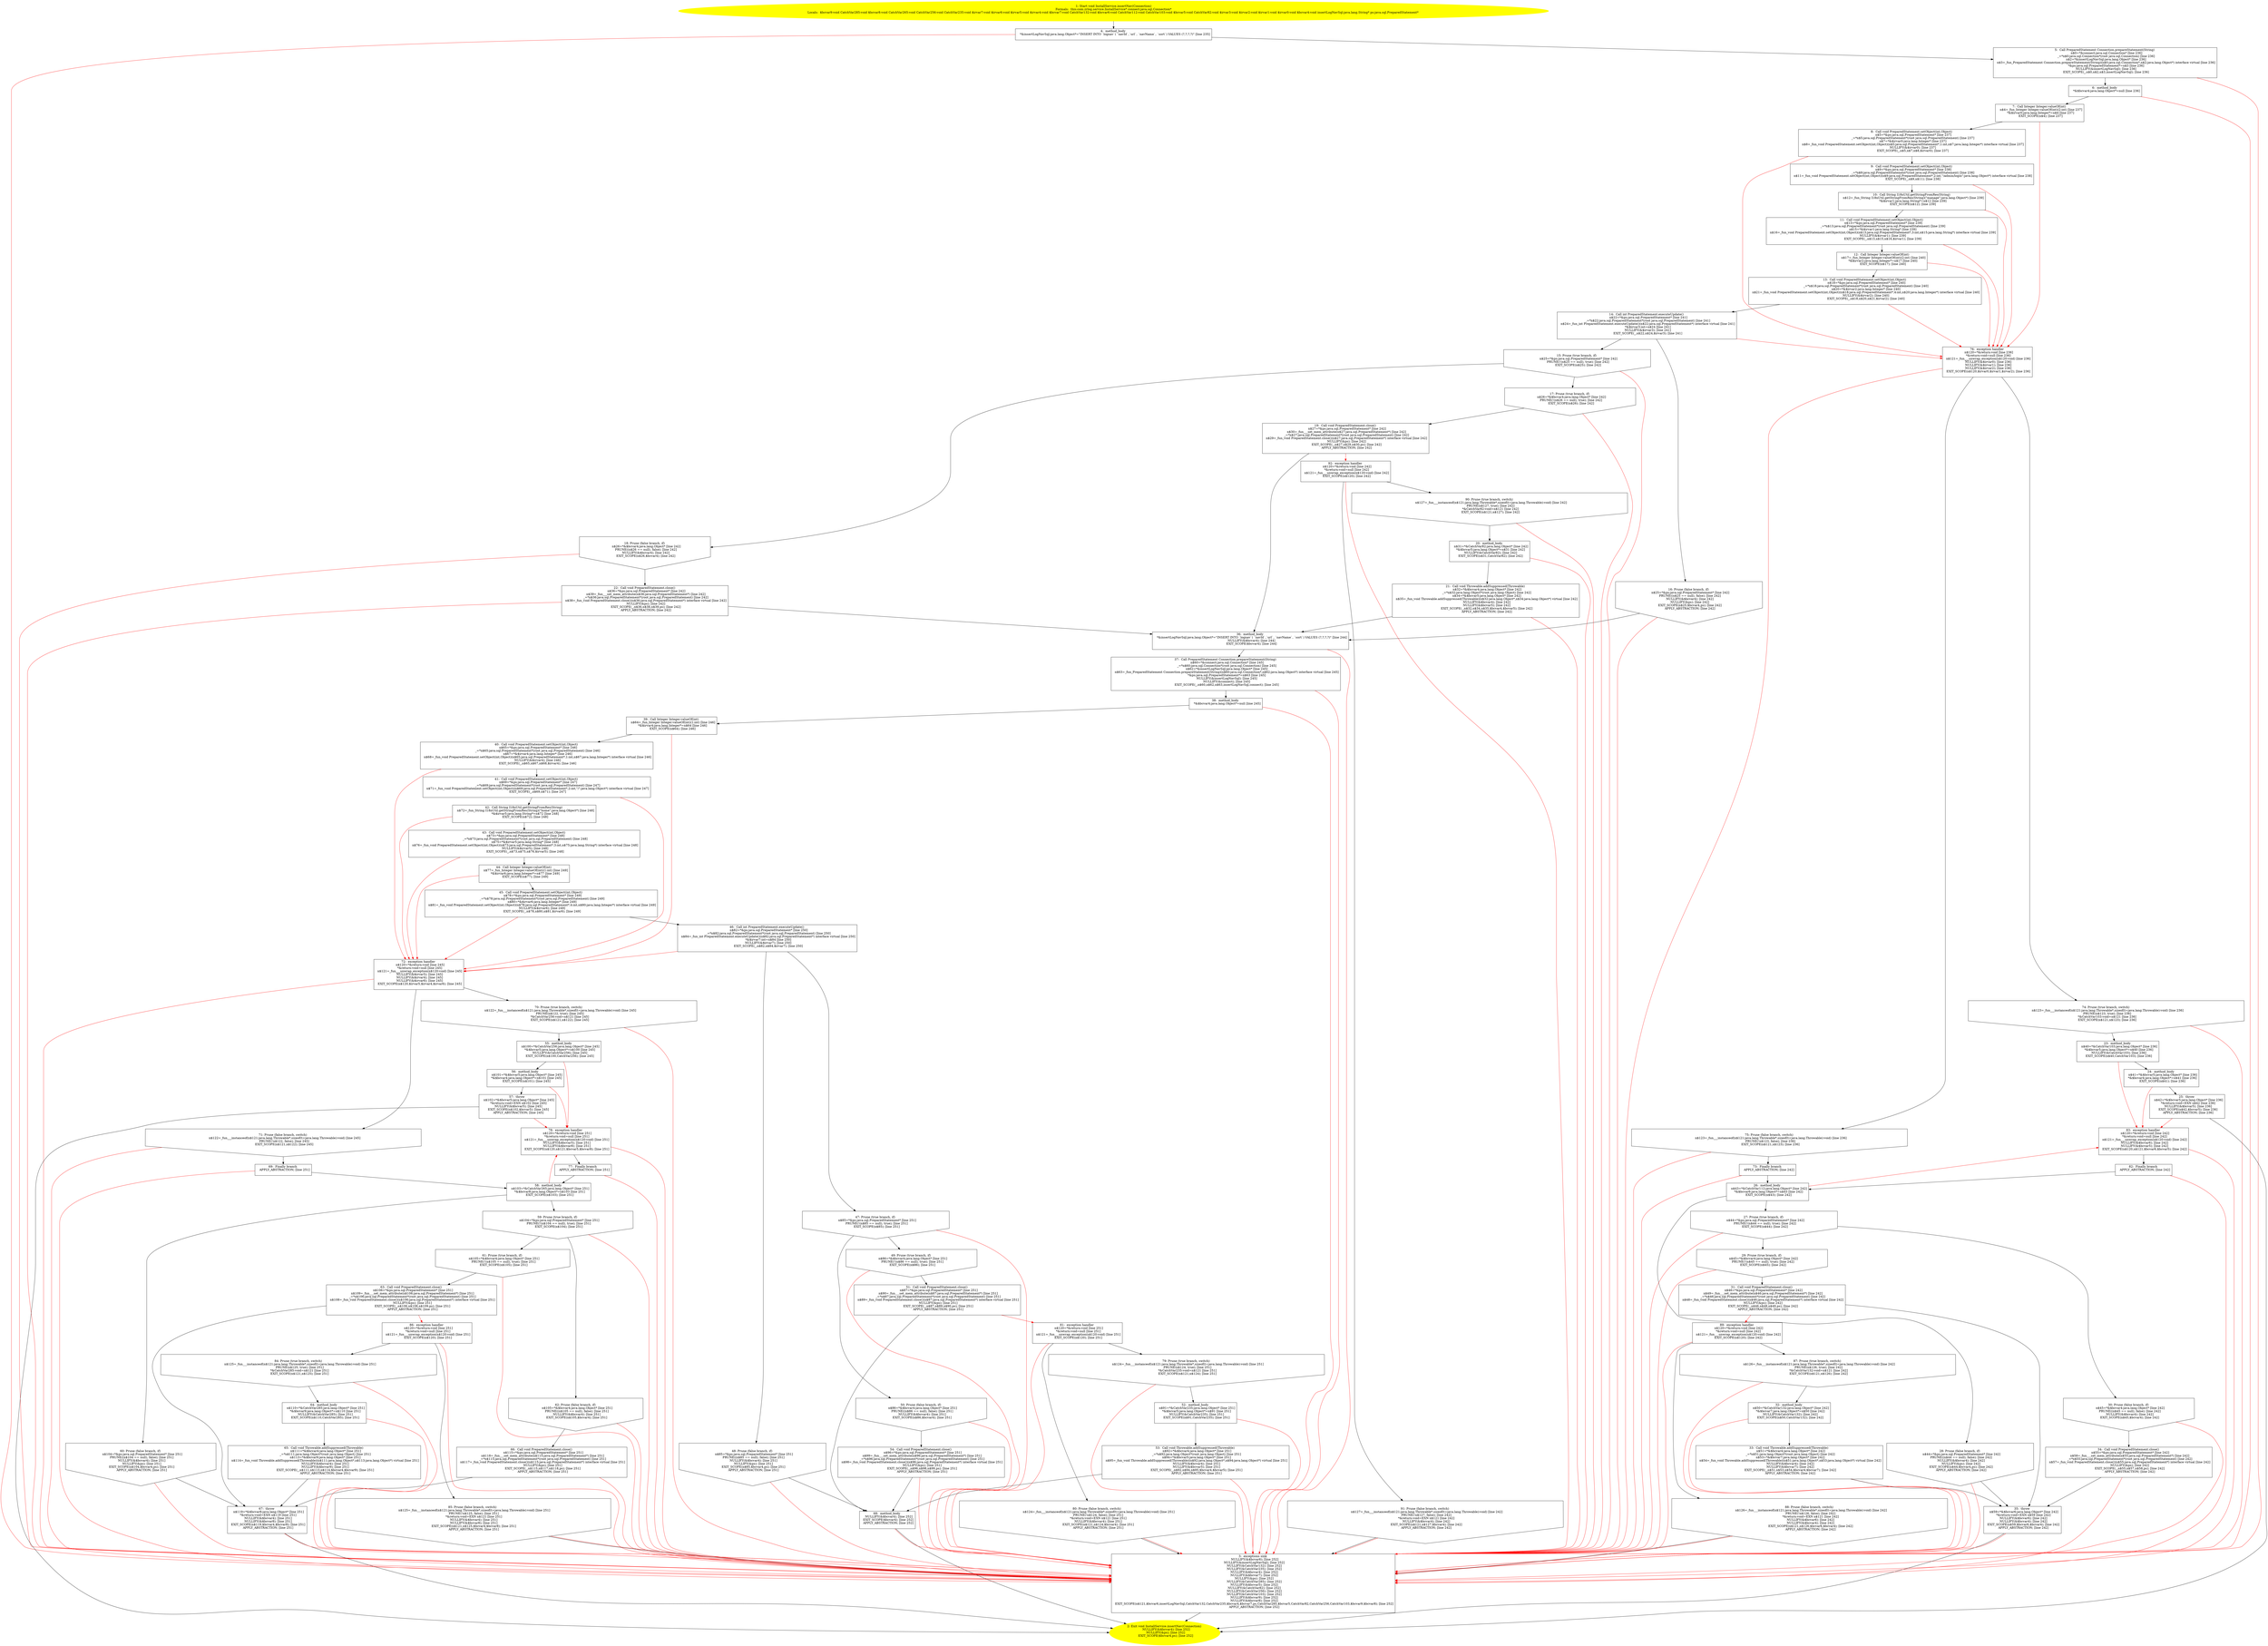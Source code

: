 /* @generated */
digraph cfg {
"com.zrlog.service.InstallService.insertNav(java.sql.Connection):void.facc9355ba53c3ab5cbde109a4c0329e_1" [label="1: Start void InstallService.insertNav(Connection)\nFormals:  this:com.zrlog.service.InstallService* connect:java.sql.Connection*\nLocals:  $bcvar9:void CatchVar285:void $bcvar8:void CatchVar265:void CatchVar256:void CatchVar235:void $irvar7:void $irvar6:void $irvar5:void $irvar4:void $bcvar7:void CatchVar132:void $bcvar6:void CatchVar112:void CatchVar103:void $bcvar5:void CatchVar82:void $irvar3:void $irvar2:void $irvar1:void $irvar0:void $bcvar4:void insertLogNavSql:java.lang.String* ps:java.sql.PreparedStatement* \n  " color=yellow style=filled]
	

	 "com.zrlog.service.InstallService.insertNav(java.sql.Connection):void.facc9355ba53c3ab5cbde109a4c0329e_1" -> "com.zrlog.service.InstallService.insertNav(java.sql.Connection):void.facc9355ba53c3ab5cbde109a4c0329e_4" ;
"com.zrlog.service.InstallService.insertNav(java.sql.Connection):void.facc9355ba53c3ab5cbde109a4c0329e_2" [label="2: Exit void InstallService.insertNav(Connection) \n   NULLIFY(&$bcvar4); [line 252]\n  NULLIFY(&ps); [line 252]\n  EXIT_SCOPE($bcvar4,ps); [line 252]\n " color=yellow style=filled]
	

"com.zrlog.service.InstallService.insertNav(java.sql.Connection):void.facc9355ba53c3ab5cbde109a4c0329e_3" [label="3:  exceptions sink \n   NULLIFY(&$bcvar6); [line 252]\n  NULLIFY(&insertLogNavSql); [line 252]\n  NULLIFY(&CatchVar132); [line 252]\n  NULLIFY(&CatchVar235); [line 252]\n  NULLIFY(&$bcvar4); [line 252]\n  NULLIFY(&$bcvar7); [line 252]\n  NULLIFY(&ps); [line 252]\n  NULLIFY(&CatchVar285); [line 252]\n  NULLIFY(&$bcvar5); [line 252]\n  NULLIFY(&CatchVar82); [line 252]\n  NULLIFY(&CatchVar256); [line 252]\n  NULLIFY(&CatchVar103); [line 252]\n  NULLIFY(&$bcvar9); [line 252]\n  NULLIFY(&$bcvar8); [line 252]\n  EXIT_SCOPE(n$121,$bcvar6,insertLogNavSql,CatchVar132,CatchVar235,$bcvar4,$bcvar7,ps,CatchVar285,$bcvar5,CatchVar82,CatchVar256,CatchVar103,$bcvar9,$bcvar8); [line 252]\n  APPLY_ABSTRACTION; [line 252]\n " shape="box"]
	

	 "com.zrlog.service.InstallService.insertNav(java.sql.Connection):void.facc9355ba53c3ab5cbde109a4c0329e_3" -> "com.zrlog.service.InstallService.insertNav(java.sql.Connection):void.facc9355ba53c3ab5cbde109a4c0329e_2" ;
"com.zrlog.service.InstallService.insertNav(java.sql.Connection):void.facc9355ba53c3ab5cbde109a4c0329e_4" [label="4:  method_body \n   *&insertLogNavSql:java.lang.Object*=\"INSERT INTO `lognav`( `navId`,`url`, `navName`, `sort`) VALUES (?,?,?,?)\" [line 235]\n " shape="box"]
	

	 "com.zrlog.service.InstallService.insertNav(java.sql.Connection):void.facc9355ba53c3ab5cbde109a4c0329e_4" -> "com.zrlog.service.InstallService.insertNav(java.sql.Connection):void.facc9355ba53c3ab5cbde109a4c0329e_5" ;
	 "com.zrlog.service.InstallService.insertNav(java.sql.Connection):void.facc9355ba53c3ab5cbde109a4c0329e_4" -> "com.zrlog.service.InstallService.insertNav(java.sql.Connection):void.facc9355ba53c3ab5cbde109a4c0329e_3" [color="red" ];
"com.zrlog.service.InstallService.insertNav(java.sql.Connection):void.facc9355ba53c3ab5cbde109a4c0329e_5" [label="5:  Call PreparedStatement Connection.prepareStatement(String) \n   n$0=*&connect:java.sql.Connection* [line 236]\n  _=*n$0:java.sql.Connection*(root java.sql.Connection) [line 236]\n  n$2=*&insertLogNavSql:java.lang.Object* [line 236]\n  n$3=_fun_PreparedStatement Connection.prepareStatement(String)(n$0:java.sql.Connection*,n$2:java.lang.Object*) interface virtual [line 236]\n  *&ps:java.sql.PreparedStatement*=n$3 [line 236]\n  NULLIFY(&insertLogNavSql); [line 236]\n  EXIT_SCOPE(_,n$0,n$2,n$3,insertLogNavSql); [line 236]\n " shape="box"]
	

	 "com.zrlog.service.InstallService.insertNav(java.sql.Connection):void.facc9355ba53c3ab5cbde109a4c0329e_5" -> "com.zrlog.service.InstallService.insertNav(java.sql.Connection):void.facc9355ba53c3ab5cbde109a4c0329e_6" ;
	 "com.zrlog.service.InstallService.insertNav(java.sql.Connection):void.facc9355ba53c3ab5cbde109a4c0329e_5" -> "com.zrlog.service.InstallService.insertNav(java.sql.Connection):void.facc9355ba53c3ab5cbde109a4c0329e_3" [color="red" ];
"com.zrlog.service.InstallService.insertNav(java.sql.Connection):void.facc9355ba53c3ab5cbde109a4c0329e_6" [label="6:  method_body \n   *&$bcvar4:java.lang.Object*=null [line 236]\n " shape="box"]
	

	 "com.zrlog.service.InstallService.insertNav(java.sql.Connection):void.facc9355ba53c3ab5cbde109a4c0329e_6" -> "com.zrlog.service.InstallService.insertNav(java.sql.Connection):void.facc9355ba53c3ab5cbde109a4c0329e_7" ;
	 "com.zrlog.service.InstallService.insertNav(java.sql.Connection):void.facc9355ba53c3ab5cbde109a4c0329e_6" -> "com.zrlog.service.InstallService.insertNav(java.sql.Connection):void.facc9355ba53c3ab5cbde109a4c0329e_3" [color="red" ];
"com.zrlog.service.InstallService.insertNav(java.sql.Connection):void.facc9355ba53c3ab5cbde109a4c0329e_7" [label="7:  Call Integer Integer.valueOf(int) \n   n$4=_fun_Integer Integer.valueOf(int)(2:int) [line 237]\n  *&$irvar0:java.lang.Integer*=n$4 [line 237]\n  EXIT_SCOPE(n$4); [line 237]\n " shape="box"]
	

	 "com.zrlog.service.InstallService.insertNav(java.sql.Connection):void.facc9355ba53c3ab5cbde109a4c0329e_7" -> "com.zrlog.service.InstallService.insertNav(java.sql.Connection):void.facc9355ba53c3ab5cbde109a4c0329e_8" ;
	 "com.zrlog.service.InstallService.insertNav(java.sql.Connection):void.facc9355ba53c3ab5cbde109a4c0329e_7" -> "com.zrlog.service.InstallService.insertNav(java.sql.Connection):void.facc9355ba53c3ab5cbde109a4c0329e_76" [color="red" ];
"com.zrlog.service.InstallService.insertNav(java.sql.Connection):void.facc9355ba53c3ab5cbde109a4c0329e_8" [label="8:  Call void PreparedStatement.setObject(int,Object) \n   n$5=*&ps:java.sql.PreparedStatement* [line 237]\n  _=*n$5:java.sql.PreparedStatement*(root java.sql.PreparedStatement) [line 237]\n  n$7=*&$irvar0:java.lang.Integer* [line 237]\n  n$8=_fun_void PreparedStatement.setObject(int,Object)(n$5:java.sql.PreparedStatement*,1:int,n$7:java.lang.Integer*) interface virtual [line 237]\n  NULLIFY(&$irvar0); [line 237]\n  EXIT_SCOPE(_,n$5,n$7,n$8,$irvar0); [line 237]\n " shape="box"]
	

	 "com.zrlog.service.InstallService.insertNav(java.sql.Connection):void.facc9355ba53c3ab5cbde109a4c0329e_8" -> "com.zrlog.service.InstallService.insertNav(java.sql.Connection):void.facc9355ba53c3ab5cbde109a4c0329e_9" ;
	 "com.zrlog.service.InstallService.insertNav(java.sql.Connection):void.facc9355ba53c3ab5cbde109a4c0329e_8" -> "com.zrlog.service.InstallService.insertNav(java.sql.Connection):void.facc9355ba53c3ab5cbde109a4c0329e_76" [color="red" ];
"com.zrlog.service.InstallService.insertNav(java.sql.Connection):void.facc9355ba53c3ab5cbde109a4c0329e_9" [label="9:  Call void PreparedStatement.setObject(int,Object) \n   n$9=*&ps:java.sql.PreparedStatement* [line 238]\n  _=*n$9:java.sql.PreparedStatement*(root java.sql.PreparedStatement) [line 238]\n  n$11=_fun_void PreparedStatement.setObject(int,Object)(n$9:java.sql.PreparedStatement*,2:int,\"/admin/login\":java.lang.Object*) interface virtual [line 238]\n  EXIT_SCOPE(_,n$9,n$11); [line 238]\n " shape="box"]
	

	 "com.zrlog.service.InstallService.insertNav(java.sql.Connection):void.facc9355ba53c3ab5cbde109a4c0329e_9" -> "com.zrlog.service.InstallService.insertNav(java.sql.Connection):void.facc9355ba53c3ab5cbde109a4c0329e_10" ;
	 "com.zrlog.service.InstallService.insertNav(java.sql.Connection):void.facc9355ba53c3ab5cbde109a4c0329e_9" -> "com.zrlog.service.InstallService.insertNav(java.sql.Connection):void.facc9355ba53c3ab5cbde109a4c0329e_76" [color="red" ];
"com.zrlog.service.InstallService.insertNav(java.sql.Connection):void.facc9355ba53c3ab5cbde109a4c0329e_10" [label="10:  Call String I18nUtil.getStringFromRes(String) \n   n$12=_fun_String I18nUtil.getStringFromRes(String)(\"manage\":java.lang.Object*) [line 239]\n  *&$irvar1:java.lang.String*=n$12 [line 239]\n  EXIT_SCOPE(n$12); [line 239]\n " shape="box"]
	

	 "com.zrlog.service.InstallService.insertNav(java.sql.Connection):void.facc9355ba53c3ab5cbde109a4c0329e_10" -> "com.zrlog.service.InstallService.insertNav(java.sql.Connection):void.facc9355ba53c3ab5cbde109a4c0329e_11" ;
	 "com.zrlog.service.InstallService.insertNav(java.sql.Connection):void.facc9355ba53c3ab5cbde109a4c0329e_10" -> "com.zrlog.service.InstallService.insertNav(java.sql.Connection):void.facc9355ba53c3ab5cbde109a4c0329e_76" [color="red" ];
"com.zrlog.service.InstallService.insertNav(java.sql.Connection):void.facc9355ba53c3ab5cbde109a4c0329e_11" [label="11:  Call void PreparedStatement.setObject(int,Object) \n   n$13=*&ps:java.sql.PreparedStatement* [line 239]\n  _=*n$13:java.sql.PreparedStatement*(root java.sql.PreparedStatement) [line 239]\n  n$15=*&$irvar1:java.lang.String* [line 239]\n  n$16=_fun_void PreparedStatement.setObject(int,Object)(n$13:java.sql.PreparedStatement*,3:int,n$15:java.lang.String*) interface virtual [line 239]\n  NULLIFY(&$irvar1); [line 239]\n  EXIT_SCOPE(_,n$13,n$15,n$16,$irvar1); [line 239]\n " shape="box"]
	

	 "com.zrlog.service.InstallService.insertNav(java.sql.Connection):void.facc9355ba53c3ab5cbde109a4c0329e_11" -> "com.zrlog.service.InstallService.insertNav(java.sql.Connection):void.facc9355ba53c3ab5cbde109a4c0329e_12" ;
	 "com.zrlog.service.InstallService.insertNav(java.sql.Connection):void.facc9355ba53c3ab5cbde109a4c0329e_11" -> "com.zrlog.service.InstallService.insertNav(java.sql.Connection):void.facc9355ba53c3ab5cbde109a4c0329e_76" [color="red" ];
"com.zrlog.service.InstallService.insertNav(java.sql.Connection):void.facc9355ba53c3ab5cbde109a4c0329e_12" [label="12:  Call Integer Integer.valueOf(int) \n   n$17=_fun_Integer Integer.valueOf(int)(2:int) [line 240]\n  *&$irvar2:java.lang.Integer*=n$17 [line 240]\n  EXIT_SCOPE(n$17); [line 240]\n " shape="box"]
	

	 "com.zrlog.service.InstallService.insertNav(java.sql.Connection):void.facc9355ba53c3ab5cbde109a4c0329e_12" -> "com.zrlog.service.InstallService.insertNav(java.sql.Connection):void.facc9355ba53c3ab5cbde109a4c0329e_13" ;
	 "com.zrlog.service.InstallService.insertNav(java.sql.Connection):void.facc9355ba53c3ab5cbde109a4c0329e_12" -> "com.zrlog.service.InstallService.insertNav(java.sql.Connection):void.facc9355ba53c3ab5cbde109a4c0329e_76" [color="red" ];
"com.zrlog.service.InstallService.insertNav(java.sql.Connection):void.facc9355ba53c3ab5cbde109a4c0329e_13" [label="13:  Call void PreparedStatement.setObject(int,Object) \n   n$18=*&ps:java.sql.PreparedStatement* [line 240]\n  _=*n$18:java.sql.PreparedStatement*(root java.sql.PreparedStatement) [line 240]\n  n$20=*&$irvar2:java.lang.Integer* [line 240]\n  n$21=_fun_void PreparedStatement.setObject(int,Object)(n$18:java.sql.PreparedStatement*,4:int,n$20:java.lang.Integer*) interface virtual [line 240]\n  NULLIFY(&$irvar2); [line 240]\n  EXIT_SCOPE(_,n$18,n$20,n$21,$irvar2); [line 240]\n " shape="box"]
	

	 "com.zrlog.service.InstallService.insertNav(java.sql.Connection):void.facc9355ba53c3ab5cbde109a4c0329e_13" -> "com.zrlog.service.InstallService.insertNav(java.sql.Connection):void.facc9355ba53c3ab5cbde109a4c0329e_14" ;
	 "com.zrlog.service.InstallService.insertNav(java.sql.Connection):void.facc9355ba53c3ab5cbde109a4c0329e_13" -> "com.zrlog.service.InstallService.insertNav(java.sql.Connection):void.facc9355ba53c3ab5cbde109a4c0329e_76" [color="red" ];
"com.zrlog.service.InstallService.insertNav(java.sql.Connection):void.facc9355ba53c3ab5cbde109a4c0329e_14" [label="14:  Call int PreparedStatement.executeUpdate() \n   n$22=*&ps:java.sql.PreparedStatement* [line 241]\n  _=*n$22:java.sql.PreparedStatement*(root java.sql.PreparedStatement) [line 241]\n  n$24=_fun_int PreparedStatement.executeUpdate()(n$22:java.sql.PreparedStatement*) interface virtual [line 241]\n  *&$irvar3:int=n$24 [line 241]\n  NULLIFY(&$irvar3); [line 241]\n  EXIT_SCOPE(_,n$22,n$24,$irvar3); [line 241]\n " shape="box"]
	

	 "com.zrlog.service.InstallService.insertNav(java.sql.Connection):void.facc9355ba53c3ab5cbde109a4c0329e_14" -> "com.zrlog.service.InstallService.insertNav(java.sql.Connection):void.facc9355ba53c3ab5cbde109a4c0329e_15" ;
	 "com.zrlog.service.InstallService.insertNav(java.sql.Connection):void.facc9355ba53c3ab5cbde109a4c0329e_14" -> "com.zrlog.service.InstallService.insertNav(java.sql.Connection):void.facc9355ba53c3ab5cbde109a4c0329e_16" ;
	 "com.zrlog.service.InstallService.insertNav(java.sql.Connection):void.facc9355ba53c3ab5cbde109a4c0329e_14" -> "com.zrlog.service.InstallService.insertNav(java.sql.Connection):void.facc9355ba53c3ab5cbde109a4c0329e_76" [color="red" ];
"com.zrlog.service.InstallService.insertNav(java.sql.Connection):void.facc9355ba53c3ab5cbde109a4c0329e_15" [label="15: Prune (true branch, if) \n   n$25=*&ps:java.sql.PreparedStatement* [line 242]\n  PRUNE(!(n$25 == null), true); [line 242]\n  EXIT_SCOPE(n$25); [line 242]\n " shape="invhouse"]
	

	 "com.zrlog.service.InstallService.insertNav(java.sql.Connection):void.facc9355ba53c3ab5cbde109a4c0329e_15" -> "com.zrlog.service.InstallService.insertNav(java.sql.Connection):void.facc9355ba53c3ab5cbde109a4c0329e_17" ;
	 "com.zrlog.service.InstallService.insertNav(java.sql.Connection):void.facc9355ba53c3ab5cbde109a4c0329e_15" -> "com.zrlog.service.InstallService.insertNav(java.sql.Connection):void.facc9355ba53c3ab5cbde109a4c0329e_18" ;
	 "com.zrlog.service.InstallService.insertNav(java.sql.Connection):void.facc9355ba53c3ab5cbde109a4c0329e_15" -> "com.zrlog.service.InstallService.insertNav(java.sql.Connection):void.facc9355ba53c3ab5cbde109a4c0329e_3" [color="red" ];
"com.zrlog.service.InstallService.insertNav(java.sql.Connection):void.facc9355ba53c3ab5cbde109a4c0329e_16" [label="16: Prune (false branch, if) \n   n$25=*&ps:java.sql.PreparedStatement* [line 242]\n  PRUNE((n$25 == null), false); [line 242]\n  NULLIFY(&$bcvar4); [line 242]\n  NULLIFY(&ps); [line 242]\n  EXIT_SCOPE(n$25,$bcvar4,ps); [line 242]\n  APPLY_ABSTRACTION; [line 242]\n " shape="invhouse"]
	

	 "com.zrlog.service.InstallService.insertNav(java.sql.Connection):void.facc9355ba53c3ab5cbde109a4c0329e_16" -> "com.zrlog.service.InstallService.insertNav(java.sql.Connection):void.facc9355ba53c3ab5cbde109a4c0329e_36" ;
	 "com.zrlog.service.InstallService.insertNav(java.sql.Connection):void.facc9355ba53c3ab5cbde109a4c0329e_16" -> "com.zrlog.service.InstallService.insertNav(java.sql.Connection):void.facc9355ba53c3ab5cbde109a4c0329e_3" [color="red" ];
"com.zrlog.service.InstallService.insertNav(java.sql.Connection):void.facc9355ba53c3ab5cbde109a4c0329e_17" [label="17: Prune (true branch, if) \n   n$26=*&$bcvar4:java.lang.Object* [line 242]\n  PRUNE(!(n$26 == null), true); [line 242]\n  EXIT_SCOPE(n$26); [line 242]\n " shape="invhouse"]
	

	 "com.zrlog.service.InstallService.insertNav(java.sql.Connection):void.facc9355ba53c3ab5cbde109a4c0329e_17" -> "com.zrlog.service.InstallService.insertNav(java.sql.Connection):void.facc9355ba53c3ab5cbde109a4c0329e_19" ;
	 "com.zrlog.service.InstallService.insertNav(java.sql.Connection):void.facc9355ba53c3ab5cbde109a4c0329e_17" -> "com.zrlog.service.InstallService.insertNav(java.sql.Connection):void.facc9355ba53c3ab5cbde109a4c0329e_3" [color="red" ];
"com.zrlog.service.InstallService.insertNav(java.sql.Connection):void.facc9355ba53c3ab5cbde109a4c0329e_18" [label="18: Prune (false branch, if) \n   n$26=*&$bcvar4:java.lang.Object* [line 242]\n  PRUNE((n$26 == null), false); [line 242]\n  NULLIFY(&$bcvar4); [line 242]\n  EXIT_SCOPE(n$26,$bcvar4); [line 242]\n " shape="invhouse"]
	

	 "com.zrlog.service.InstallService.insertNav(java.sql.Connection):void.facc9355ba53c3ab5cbde109a4c0329e_18" -> "com.zrlog.service.InstallService.insertNav(java.sql.Connection):void.facc9355ba53c3ab5cbde109a4c0329e_22" ;
	 "com.zrlog.service.InstallService.insertNav(java.sql.Connection):void.facc9355ba53c3ab5cbde109a4c0329e_18" -> "com.zrlog.service.InstallService.insertNav(java.sql.Connection):void.facc9355ba53c3ab5cbde109a4c0329e_3" [color="red" ];
"com.zrlog.service.InstallService.insertNav(java.sql.Connection):void.facc9355ba53c3ab5cbde109a4c0329e_19" [label="19:  Call void PreparedStatement.close() \n   n$27=*&ps:java.sql.PreparedStatement* [line 242]\n  n$30=_fun___set_mem_attribute(n$27:java.sql.PreparedStatement*) [line 242]\n  _=*n$27:java.sql.PreparedStatement*(root java.sql.PreparedStatement) [line 242]\n  n$29=_fun_void PreparedStatement.close()(n$27:java.sql.PreparedStatement*) interface virtual [line 242]\n  NULLIFY(&ps); [line 242]\n  EXIT_SCOPE(_,n$27,n$29,n$30,ps); [line 242]\n  APPLY_ABSTRACTION; [line 242]\n " shape="box"]
	

	 "com.zrlog.service.InstallService.insertNav(java.sql.Connection):void.facc9355ba53c3ab5cbde109a4c0329e_19" -> "com.zrlog.service.InstallService.insertNav(java.sql.Connection):void.facc9355ba53c3ab5cbde109a4c0329e_36" ;
	 "com.zrlog.service.InstallService.insertNav(java.sql.Connection):void.facc9355ba53c3ab5cbde109a4c0329e_19" -> "com.zrlog.service.InstallService.insertNav(java.sql.Connection):void.facc9355ba53c3ab5cbde109a4c0329e_92" [color="red" ];
"com.zrlog.service.InstallService.insertNav(java.sql.Connection):void.facc9355ba53c3ab5cbde109a4c0329e_20" [label="20:  method_body \n   n$31=*&CatchVar82:java.lang.Object* [line 242]\n  *&$bcvar5:java.lang.Object*=n$31 [line 242]\n  NULLIFY(&CatchVar82); [line 242]\n  EXIT_SCOPE(n$31,CatchVar82); [line 242]\n " shape="box"]
	

	 "com.zrlog.service.InstallService.insertNav(java.sql.Connection):void.facc9355ba53c3ab5cbde109a4c0329e_20" -> "com.zrlog.service.InstallService.insertNav(java.sql.Connection):void.facc9355ba53c3ab5cbde109a4c0329e_21" ;
	 "com.zrlog.service.InstallService.insertNav(java.sql.Connection):void.facc9355ba53c3ab5cbde109a4c0329e_20" -> "com.zrlog.service.InstallService.insertNav(java.sql.Connection):void.facc9355ba53c3ab5cbde109a4c0329e_3" [color="red" ];
"com.zrlog.service.InstallService.insertNav(java.sql.Connection):void.facc9355ba53c3ab5cbde109a4c0329e_21" [label="21:  Call void Throwable.addSuppressed(Throwable) \n   n$32=*&$bcvar4:java.lang.Object* [line 242]\n  _=*n$32:java.lang.Object*(root java.lang.Object) [line 242]\n  n$34=*&$bcvar5:java.lang.Object* [line 242]\n  n$35=_fun_void Throwable.addSuppressed(Throwable)(n$32:java.lang.Object*,n$34:java.lang.Object*) virtual [line 242]\n  NULLIFY(&$bcvar4); [line 242]\n  NULLIFY(&$bcvar5); [line 242]\n  EXIT_SCOPE(_,n$32,n$34,n$35,$bcvar4,$bcvar5); [line 242]\n  APPLY_ABSTRACTION; [line 242]\n " shape="box"]
	

	 "com.zrlog.service.InstallService.insertNav(java.sql.Connection):void.facc9355ba53c3ab5cbde109a4c0329e_21" -> "com.zrlog.service.InstallService.insertNav(java.sql.Connection):void.facc9355ba53c3ab5cbde109a4c0329e_36" ;
	 "com.zrlog.service.InstallService.insertNav(java.sql.Connection):void.facc9355ba53c3ab5cbde109a4c0329e_21" -> "com.zrlog.service.InstallService.insertNav(java.sql.Connection):void.facc9355ba53c3ab5cbde109a4c0329e_3" [color="red" ];
"com.zrlog.service.InstallService.insertNav(java.sql.Connection):void.facc9355ba53c3ab5cbde109a4c0329e_22" [label="22:  Call void PreparedStatement.close() \n   n$36=*&ps:java.sql.PreparedStatement* [line 242]\n  n$39=_fun___set_mem_attribute(n$36:java.sql.PreparedStatement*) [line 242]\n  _=*n$36:java.sql.PreparedStatement*(root java.sql.PreparedStatement) [line 242]\n  n$38=_fun_void PreparedStatement.close()(n$36:java.sql.PreparedStatement*) interface virtual [line 242]\n  NULLIFY(&ps); [line 242]\n  EXIT_SCOPE(_,n$36,n$38,n$39,ps); [line 242]\n  APPLY_ABSTRACTION; [line 242]\n " shape="box"]
	

	 "com.zrlog.service.InstallService.insertNav(java.sql.Connection):void.facc9355ba53c3ab5cbde109a4c0329e_22" -> "com.zrlog.service.InstallService.insertNav(java.sql.Connection):void.facc9355ba53c3ab5cbde109a4c0329e_36" ;
	 "com.zrlog.service.InstallService.insertNav(java.sql.Connection):void.facc9355ba53c3ab5cbde109a4c0329e_22" -> "com.zrlog.service.InstallService.insertNav(java.sql.Connection):void.facc9355ba53c3ab5cbde109a4c0329e_3" [color="red" ];
"com.zrlog.service.InstallService.insertNav(java.sql.Connection):void.facc9355ba53c3ab5cbde109a4c0329e_23" [label="23:  method_body \n   n$40=*&CatchVar103:java.lang.Object* [line 236]\n  *&$bcvar5:java.lang.Object*=n$40 [line 236]\n  NULLIFY(&CatchVar103); [line 236]\n  EXIT_SCOPE(n$40,CatchVar103); [line 236]\n " shape="box"]
	

	 "com.zrlog.service.InstallService.insertNav(java.sql.Connection):void.facc9355ba53c3ab5cbde109a4c0329e_23" -> "com.zrlog.service.InstallService.insertNav(java.sql.Connection):void.facc9355ba53c3ab5cbde109a4c0329e_24" ;
	 "com.zrlog.service.InstallService.insertNav(java.sql.Connection):void.facc9355ba53c3ab5cbde109a4c0329e_23" -> "com.zrlog.service.InstallService.insertNav(java.sql.Connection):void.facc9355ba53c3ab5cbde109a4c0329e_83" [color="red" ];
"com.zrlog.service.InstallService.insertNav(java.sql.Connection):void.facc9355ba53c3ab5cbde109a4c0329e_24" [label="24:  method_body \n   n$41=*&$bcvar5:java.lang.Object* [line 236]\n  *&$bcvar4:java.lang.Object*=n$41 [line 236]\n  EXIT_SCOPE(n$41); [line 236]\n " shape="box"]
	

	 "com.zrlog.service.InstallService.insertNav(java.sql.Connection):void.facc9355ba53c3ab5cbde109a4c0329e_24" -> "com.zrlog.service.InstallService.insertNav(java.sql.Connection):void.facc9355ba53c3ab5cbde109a4c0329e_25" ;
	 "com.zrlog.service.InstallService.insertNav(java.sql.Connection):void.facc9355ba53c3ab5cbde109a4c0329e_24" -> "com.zrlog.service.InstallService.insertNav(java.sql.Connection):void.facc9355ba53c3ab5cbde109a4c0329e_83" [color="red" ];
"com.zrlog.service.InstallService.insertNav(java.sql.Connection):void.facc9355ba53c3ab5cbde109a4c0329e_25" [label="25:  throw \n   n$42=*&$bcvar5:java.lang.Object* [line 236]\n  *&return:void=EXN n$42 [line 236]\n  NULLIFY(&$bcvar5); [line 236]\n  EXIT_SCOPE(n$42,$bcvar5); [line 236]\n  APPLY_ABSTRACTION; [line 236]\n " shape="box"]
	

	 "com.zrlog.service.InstallService.insertNav(java.sql.Connection):void.facc9355ba53c3ab5cbde109a4c0329e_25" -> "com.zrlog.service.InstallService.insertNav(java.sql.Connection):void.facc9355ba53c3ab5cbde109a4c0329e_2" ;
	 "com.zrlog.service.InstallService.insertNav(java.sql.Connection):void.facc9355ba53c3ab5cbde109a4c0329e_25" -> "com.zrlog.service.InstallService.insertNav(java.sql.Connection):void.facc9355ba53c3ab5cbde109a4c0329e_83" [color="red" ];
"com.zrlog.service.InstallService.insertNav(java.sql.Connection):void.facc9355ba53c3ab5cbde109a4c0329e_26" [label="26:  method_body \n   n$43=*&CatchVar112:java.lang.Object* [line 242]\n  *&$bcvar6:java.lang.Object*=n$43 [line 242]\n  EXIT_SCOPE(n$43); [line 242]\n " shape="box"]
	

	 "com.zrlog.service.InstallService.insertNav(java.sql.Connection):void.facc9355ba53c3ab5cbde109a4c0329e_26" -> "com.zrlog.service.InstallService.insertNav(java.sql.Connection):void.facc9355ba53c3ab5cbde109a4c0329e_27" ;
	 "com.zrlog.service.InstallService.insertNav(java.sql.Connection):void.facc9355ba53c3ab5cbde109a4c0329e_26" -> "com.zrlog.service.InstallService.insertNav(java.sql.Connection):void.facc9355ba53c3ab5cbde109a4c0329e_28" ;
	 "com.zrlog.service.InstallService.insertNav(java.sql.Connection):void.facc9355ba53c3ab5cbde109a4c0329e_26" -> "com.zrlog.service.InstallService.insertNav(java.sql.Connection):void.facc9355ba53c3ab5cbde109a4c0329e_83" [color="red" ];
"com.zrlog.service.InstallService.insertNav(java.sql.Connection):void.facc9355ba53c3ab5cbde109a4c0329e_27" [label="27: Prune (true branch, if) \n   n$44=*&ps:java.sql.PreparedStatement* [line 242]\n  PRUNE(!(n$44 == null), true); [line 242]\n  EXIT_SCOPE(n$44); [line 242]\n " shape="invhouse"]
	

	 "com.zrlog.service.InstallService.insertNav(java.sql.Connection):void.facc9355ba53c3ab5cbde109a4c0329e_27" -> "com.zrlog.service.InstallService.insertNav(java.sql.Connection):void.facc9355ba53c3ab5cbde109a4c0329e_29" ;
	 "com.zrlog.service.InstallService.insertNav(java.sql.Connection):void.facc9355ba53c3ab5cbde109a4c0329e_27" -> "com.zrlog.service.InstallService.insertNav(java.sql.Connection):void.facc9355ba53c3ab5cbde109a4c0329e_30" ;
	 "com.zrlog.service.InstallService.insertNav(java.sql.Connection):void.facc9355ba53c3ab5cbde109a4c0329e_27" -> "com.zrlog.service.InstallService.insertNav(java.sql.Connection):void.facc9355ba53c3ab5cbde109a4c0329e_3" [color="red" ];
"com.zrlog.service.InstallService.insertNav(java.sql.Connection):void.facc9355ba53c3ab5cbde109a4c0329e_28" [label="28: Prune (false branch, if) \n   n$44=*&ps:java.sql.PreparedStatement* [line 242]\n  PRUNE((n$44 == null), false); [line 242]\n  NULLIFY(&$bcvar4); [line 242]\n  NULLIFY(&ps); [line 242]\n  EXIT_SCOPE(n$44,$bcvar4,ps); [line 242]\n  APPLY_ABSTRACTION; [line 242]\n " shape="invhouse"]
	

	 "com.zrlog.service.InstallService.insertNav(java.sql.Connection):void.facc9355ba53c3ab5cbde109a4c0329e_28" -> "com.zrlog.service.InstallService.insertNav(java.sql.Connection):void.facc9355ba53c3ab5cbde109a4c0329e_35" ;
	 "com.zrlog.service.InstallService.insertNav(java.sql.Connection):void.facc9355ba53c3ab5cbde109a4c0329e_28" -> "com.zrlog.service.InstallService.insertNav(java.sql.Connection):void.facc9355ba53c3ab5cbde109a4c0329e_3" [color="red" ];
"com.zrlog.service.InstallService.insertNav(java.sql.Connection):void.facc9355ba53c3ab5cbde109a4c0329e_29" [label="29: Prune (true branch, if) \n   n$45=*&$bcvar4:java.lang.Object* [line 242]\n  PRUNE(!(n$45 == null), true); [line 242]\n  EXIT_SCOPE(n$45); [line 242]\n " shape="invhouse"]
	

	 "com.zrlog.service.InstallService.insertNav(java.sql.Connection):void.facc9355ba53c3ab5cbde109a4c0329e_29" -> "com.zrlog.service.InstallService.insertNav(java.sql.Connection):void.facc9355ba53c3ab5cbde109a4c0329e_31" ;
	 "com.zrlog.service.InstallService.insertNav(java.sql.Connection):void.facc9355ba53c3ab5cbde109a4c0329e_29" -> "com.zrlog.service.InstallService.insertNav(java.sql.Connection):void.facc9355ba53c3ab5cbde109a4c0329e_3" [color="red" ];
"com.zrlog.service.InstallService.insertNav(java.sql.Connection):void.facc9355ba53c3ab5cbde109a4c0329e_30" [label="30: Prune (false branch, if) \n   n$45=*&$bcvar4:java.lang.Object* [line 242]\n  PRUNE((n$45 == null), false); [line 242]\n  NULLIFY(&$bcvar4); [line 242]\n  EXIT_SCOPE(n$45,$bcvar4); [line 242]\n " shape="invhouse"]
	

	 "com.zrlog.service.InstallService.insertNav(java.sql.Connection):void.facc9355ba53c3ab5cbde109a4c0329e_30" -> "com.zrlog.service.InstallService.insertNav(java.sql.Connection):void.facc9355ba53c3ab5cbde109a4c0329e_34" ;
	 "com.zrlog.service.InstallService.insertNav(java.sql.Connection):void.facc9355ba53c3ab5cbde109a4c0329e_30" -> "com.zrlog.service.InstallService.insertNav(java.sql.Connection):void.facc9355ba53c3ab5cbde109a4c0329e_3" [color="red" ];
"com.zrlog.service.InstallService.insertNav(java.sql.Connection):void.facc9355ba53c3ab5cbde109a4c0329e_31" [label="31:  Call void PreparedStatement.close() \n   n$46=*&ps:java.sql.PreparedStatement* [line 242]\n  n$49=_fun___set_mem_attribute(n$46:java.sql.PreparedStatement*) [line 242]\n  _=*n$46:java.sql.PreparedStatement*(root java.sql.PreparedStatement) [line 242]\n  n$48=_fun_void PreparedStatement.close()(n$46:java.sql.PreparedStatement*) interface virtual [line 242]\n  NULLIFY(&ps); [line 242]\n  EXIT_SCOPE(_,n$46,n$48,n$49,ps); [line 242]\n  APPLY_ABSTRACTION; [line 242]\n " shape="box"]
	

	 "com.zrlog.service.InstallService.insertNav(java.sql.Connection):void.facc9355ba53c3ab5cbde109a4c0329e_31" -> "com.zrlog.service.InstallService.insertNav(java.sql.Connection):void.facc9355ba53c3ab5cbde109a4c0329e_35" ;
	 "com.zrlog.service.InstallService.insertNav(java.sql.Connection):void.facc9355ba53c3ab5cbde109a4c0329e_31" -> "com.zrlog.service.InstallService.insertNav(java.sql.Connection):void.facc9355ba53c3ab5cbde109a4c0329e_89" [color="red" ];
"com.zrlog.service.InstallService.insertNav(java.sql.Connection):void.facc9355ba53c3ab5cbde109a4c0329e_32" [label="32:  method_body \n   n$50=*&CatchVar132:java.lang.Object* [line 242]\n  *&$bcvar7:java.lang.Object*=n$50 [line 242]\n  NULLIFY(&CatchVar132); [line 242]\n  EXIT_SCOPE(n$50,CatchVar132); [line 242]\n " shape="box"]
	

	 "com.zrlog.service.InstallService.insertNav(java.sql.Connection):void.facc9355ba53c3ab5cbde109a4c0329e_32" -> "com.zrlog.service.InstallService.insertNav(java.sql.Connection):void.facc9355ba53c3ab5cbde109a4c0329e_33" ;
	 "com.zrlog.service.InstallService.insertNav(java.sql.Connection):void.facc9355ba53c3ab5cbde109a4c0329e_32" -> "com.zrlog.service.InstallService.insertNav(java.sql.Connection):void.facc9355ba53c3ab5cbde109a4c0329e_3" [color="red" ];
"com.zrlog.service.InstallService.insertNav(java.sql.Connection):void.facc9355ba53c3ab5cbde109a4c0329e_33" [label="33:  Call void Throwable.addSuppressed(Throwable) \n   n$51=*&$bcvar4:java.lang.Object* [line 242]\n  _=*n$51:java.lang.Object*(root java.lang.Object) [line 242]\n  n$53=*&$bcvar7:java.lang.Object* [line 242]\n  n$54=_fun_void Throwable.addSuppressed(Throwable)(n$51:java.lang.Object*,n$53:java.lang.Object*) virtual [line 242]\n  NULLIFY(&$bcvar4); [line 242]\n  NULLIFY(&$bcvar7); [line 242]\n  EXIT_SCOPE(_,n$51,n$53,n$54,$bcvar4,$bcvar7); [line 242]\n  APPLY_ABSTRACTION; [line 242]\n " shape="box"]
	

	 "com.zrlog.service.InstallService.insertNav(java.sql.Connection):void.facc9355ba53c3ab5cbde109a4c0329e_33" -> "com.zrlog.service.InstallService.insertNav(java.sql.Connection):void.facc9355ba53c3ab5cbde109a4c0329e_35" ;
	 "com.zrlog.service.InstallService.insertNav(java.sql.Connection):void.facc9355ba53c3ab5cbde109a4c0329e_33" -> "com.zrlog.service.InstallService.insertNav(java.sql.Connection):void.facc9355ba53c3ab5cbde109a4c0329e_3" [color="red" ];
"com.zrlog.service.InstallService.insertNav(java.sql.Connection):void.facc9355ba53c3ab5cbde109a4c0329e_34" [label="34:  Call void PreparedStatement.close() \n   n$55=*&ps:java.sql.PreparedStatement* [line 242]\n  n$58=_fun___set_mem_attribute(n$55:java.sql.PreparedStatement*) [line 242]\n  _=*n$55:java.sql.PreparedStatement*(root java.sql.PreparedStatement) [line 242]\n  n$57=_fun_void PreparedStatement.close()(n$55:java.sql.PreparedStatement*) interface virtual [line 242]\n  NULLIFY(&ps); [line 242]\n  EXIT_SCOPE(_,n$55,n$57,n$58,ps); [line 242]\n  APPLY_ABSTRACTION; [line 242]\n " shape="box"]
	

	 "com.zrlog.service.InstallService.insertNav(java.sql.Connection):void.facc9355ba53c3ab5cbde109a4c0329e_34" -> "com.zrlog.service.InstallService.insertNav(java.sql.Connection):void.facc9355ba53c3ab5cbde109a4c0329e_35" ;
	 "com.zrlog.service.InstallService.insertNav(java.sql.Connection):void.facc9355ba53c3ab5cbde109a4c0329e_34" -> "com.zrlog.service.InstallService.insertNav(java.sql.Connection):void.facc9355ba53c3ab5cbde109a4c0329e_3" [color="red" ];
"com.zrlog.service.InstallService.insertNav(java.sql.Connection):void.facc9355ba53c3ab5cbde109a4c0329e_35" [label="35:  throw \n   n$59=*&$bcvar6:java.lang.Object* [line 242]\n  *&return:void=EXN n$59 [line 242]\n  NULLIFY(&$bcvar6); [line 242]\n  NULLIFY(&$bcvar4); [line 242]\n  EXIT_SCOPE(n$59,$bcvar6,$bcvar4); [line 242]\n  APPLY_ABSTRACTION; [line 242]\n " shape="box"]
	

	 "com.zrlog.service.InstallService.insertNav(java.sql.Connection):void.facc9355ba53c3ab5cbde109a4c0329e_35" -> "com.zrlog.service.InstallService.insertNav(java.sql.Connection):void.facc9355ba53c3ab5cbde109a4c0329e_2" ;
	 "com.zrlog.service.InstallService.insertNav(java.sql.Connection):void.facc9355ba53c3ab5cbde109a4c0329e_35" -> "com.zrlog.service.InstallService.insertNav(java.sql.Connection):void.facc9355ba53c3ab5cbde109a4c0329e_3" [color="red" ];
"com.zrlog.service.InstallService.insertNav(java.sql.Connection):void.facc9355ba53c3ab5cbde109a4c0329e_36" [label="36:  method_body \n   *&insertLogNavSql:java.lang.Object*=\"INSERT INTO `lognav`( `navId`,`url`, `navName`, `sort`) VALUES (?,?,?,?)\" [line 244]\n  NULLIFY(&$bcvar4); [line 244]\n  EXIT_SCOPE($bcvar4); [line 244]\n " shape="box"]
	

	 "com.zrlog.service.InstallService.insertNav(java.sql.Connection):void.facc9355ba53c3ab5cbde109a4c0329e_36" -> "com.zrlog.service.InstallService.insertNav(java.sql.Connection):void.facc9355ba53c3ab5cbde109a4c0329e_37" ;
	 "com.zrlog.service.InstallService.insertNav(java.sql.Connection):void.facc9355ba53c3ab5cbde109a4c0329e_36" -> "com.zrlog.service.InstallService.insertNav(java.sql.Connection):void.facc9355ba53c3ab5cbde109a4c0329e_3" [color="red" ];
"com.zrlog.service.InstallService.insertNav(java.sql.Connection):void.facc9355ba53c3ab5cbde109a4c0329e_37" [label="37:  Call PreparedStatement Connection.prepareStatement(String) \n   n$60=*&connect:java.sql.Connection* [line 245]\n  _=*n$60:java.sql.Connection*(root java.sql.Connection) [line 245]\n  n$62=*&insertLogNavSql:java.lang.Object* [line 245]\n  n$63=_fun_PreparedStatement Connection.prepareStatement(String)(n$60:java.sql.Connection*,n$62:java.lang.Object*) interface virtual [line 245]\n  *&ps:java.sql.PreparedStatement*=n$63 [line 245]\n  NULLIFY(&insertLogNavSql); [line 245]\n  NULLIFY(&connect); [line 245]\n  EXIT_SCOPE(_,n$60,n$62,n$63,insertLogNavSql,connect); [line 245]\n " shape="box"]
	

	 "com.zrlog.service.InstallService.insertNav(java.sql.Connection):void.facc9355ba53c3ab5cbde109a4c0329e_37" -> "com.zrlog.service.InstallService.insertNav(java.sql.Connection):void.facc9355ba53c3ab5cbde109a4c0329e_38" ;
	 "com.zrlog.service.InstallService.insertNav(java.sql.Connection):void.facc9355ba53c3ab5cbde109a4c0329e_37" -> "com.zrlog.service.InstallService.insertNav(java.sql.Connection):void.facc9355ba53c3ab5cbde109a4c0329e_3" [color="red" ];
"com.zrlog.service.InstallService.insertNav(java.sql.Connection):void.facc9355ba53c3ab5cbde109a4c0329e_38" [label="38:  method_body \n   *&$bcvar4:java.lang.Object*=null [line 245]\n " shape="box"]
	

	 "com.zrlog.service.InstallService.insertNav(java.sql.Connection):void.facc9355ba53c3ab5cbde109a4c0329e_38" -> "com.zrlog.service.InstallService.insertNav(java.sql.Connection):void.facc9355ba53c3ab5cbde109a4c0329e_39" ;
	 "com.zrlog.service.InstallService.insertNav(java.sql.Connection):void.facc9355ba53c3ab5cbde109a4c0329e_38" -> "com.zrlog.service.InstallService.insertNav(java.sql.Connection):void.facc9355ba53c3ab5cbde109a4c0329e_3" [color="red" ];
"com.zrlog.service.InstallService.insertNav(java.sql.Connection):void.facc9355ba53c3ab5cbde109a4c0329e_39" [label="39:  Call Integer Integer.valueOf(int) \n   n$64=_fun_Integer Integer.valueOf(int)(1:int) [line 246]\n  *&$irvar4:java.lang.Integer*=n$64 [line 246]\n  EXIT_SCOPE(n$64); [line 246]\n " shape="box"]
	

	 "com.zrlog.service.InstallService.insertNav(java.sql.Connection):void.facc9355ba53c3ab5cbde109a4c0329e_39" -> "com.zrlog.service.InstallService.insertNav(java.sql.Connection):void.facc9355ba53c3ab5cbde109a4c0329e_40" ;
	 "com.zrlog.service.InstallService.insertNav(java.sql.Connection):void.facc9355ba53c3ab5cbde109a4c0329e_39" -> "com.zrlog.service.InstallService.insertNav(java.sql.Connection):void.facc9355ba53c3ab5cbde109a4c0329e_72" [color="red" ];
"com.zrlog.service.InstallService.insertNav(java.sql.Connection):void.facc9355ba53c3ab5cbde109a4c0329e_40" [label="40:  Call void PreparedStatement.setObject(int,Object) \n   n$65=*&ps:java.sql.PreparedStatement* [line 246]\n  _=*n$65:java.sql.PreparedStatement*(root java.sql.PreparedStatement) [line 246]\n  n$67=*&$irvar4:java.lang.Integer* [line 246]\n  n$68=_fun_void PreparedStatement.setObject(int,Object)(n$65:java.sql.PreparedStatement*,1:int,n$67:java.lang.Integer*) interface virtual [line 246]\n  NULLIFY(&$irvar4); [line 246]\n  EXIT_SCOPE(_,n$65,n$67,n$68,$irvar4); [line 246]\n " shape="box"]
	

	 "com.zrlog.service.InstallService.insertNav(java.sql.Connection):void.facc9355ba53c3ab5cbde109a4c0329e_40" -> "com.zrlog.service.InstallService.insertNav(java.sql.Connection):void.facc9355ba53c3ab5cbde109a4c0329e_41" ;
	 "com.zrlog.service.InstallService.insertNav(java.sql.Connection):void.facc9355ba53c3ab5cbde109a4c0329e_40" -> "com.zrlog.service.InstallService.insertNav(java.sql.Connection):void.facc9355ba53c3ab5cbde109a4c0329e_72" [color="red" ];
"com.zrlog.service.InstallService.insertNav(java.sql.Connection):void.facc9355ba53c3ab5cbde109a4c0329e_41" [label="41:  Call void PreparedStatement.setObject(int,Object) \n   n$69=*&ps:java.sql.PreparedStatement* [line 247]\n  _=*n$69:java.sql.PreparedStatement*(root java.sql.PreparedStatement) [line 247]\n  n$71=_fun_void PreparedStatement.setObject(int,Object)(n$69:java.sql.PreparedStatement*,2:int,\"/\":java.lang.Object*) interface virtual [line 247]\n  EXIT_SCOPE(_,n$69,n$71); [line 247]\n " shape="box"]
	

	 "com.zrlog.service.InstallService.insertNav(java.sql.Connection):void.facc9355ba53c3ab5cbde109a4c0329e_41" -> "com.zrlog.service.InstallService.insertNav(java.sql.Connection):void.facc9355ba53c3ab5cbde109a4c0329e_42" ;
	 "com.zrlog.service.InstallService.insertNav(java.sql.Connection):void.facc9355ba53c3ab5cbde109a4c0329e_41" -> "com.zrlog.service.InstallService.insertNav(java.sql.Connection):void.facc9355ba53c3ab5cbde109a4c0329e_72" [color="red" ];
"com.zrlog.service.InstallService.insertNav(java.sql.Connection):void.facc9355ba53c3ab5cbde109a4c0329e_42" [label="42:  Call String I18nUtil.getStringFromRes(String) \n   n$72=_fun_String I18nUtil.getStringFromRes(String)(\"home\":java.lang.Object*) [line 248]\n  *&$irvar5:java.lang.String*=n$72 [line 248]\n  EXIT_SCOPE(n$72); [line 248]\n " shape="box"]
	

	 "com.zrlog.service.InstallService.insertNav(java.sql.Connection):void.facc9355ba53c3ab5cbde109a4c0329e_42" -> "com.zrlog.service.InstallService.insertNav(java.sql.Connection):void.facc9355ba53c3ab5cbde109a4c0329e_43" ;
	 "com.zrlog.service.InstallService.insertNav(java.sql.Connection):void.facc9355ba53c3ab5cbde109a4c0329e_42" -> "com.zrlog.service.InstallService.insertNav(java.sql.Connection):void.facc9355ba53c3ab5cbde109a4c0329e_72" [color="red" ];
"com.zrlog.service.InstallService.insertNav(java.sql.Connection):void.facc9355ba53c3ab5cbde109a4c0329e_43" [label="43:  Call void PreparedStatement.setObject(int,Object) \n   n$73=*&ps:java.sql.PreparedStatement* [line 248]\n  _=*n$73:java.sql.PreparedStatement*(root java.sql.PreparedStatement) [line 248]\n  n$75=*&$irvar5:java.lang.String* [line 248]\n  n$76=_fun_void PreparedStatement.setObject(int,Object)(n$73:java.sql.PreparedStatement*,3:int,n$75:java.lang.String*) interface virtual [line 248]\n  NULLIFY(&$irvar5); [line 248]\n  EXIT_SCOPE(_,n$73,n$75,n$76,$irvar5); [line 248]\n " shape="box"]
	

	 "com.zrlog.service.InstallService.insertNav(java.sql.Connection):void.facc9355ba53c3ab5cbde109a4c0329e_43" -> "com.zrlog.service.InstallService.insertNav(java.sql.Connection):void.facc9355ba53c3ab5cbde109a4c0329e_44" ;
	 "com.zrlog.service.InstallService.insertNav(java.sql.Connection):void.facc9355ba53c3ab5cbde109a4c0329e_43" -> "com.zrlog.service.InstallService.insertNav(java.sql.Connection):void.facc9355ba53c3ab5cbde109a4c0329e_72" [color="red" ];
"com.zrlog.service.InstallService.insertNav(java.sql.Connection):void.facc9355ba53c3ab5cbde109a4c0329e_44" [label="44:  Call Integer Integer.valueOf(int) \n   n$77=_fun_Integer Integer.valueOf(int)(1:int) [line 249]\n  *&$irvar6:java.lang.Integer*=n$77 [line 249]\n  EXIT_SCOPE(n$77); [line 249]\n " shape="box"]
	

	 "com.zrlog.service.InstallService.insertNav(java.sql.Connection):void.facc9355ba53c3ab5cbde109a4c0329e_44" -> "com.zrlog.service.InstallService.insertNav(java.sql.Connection):void.facc9355ba53c3ab5cbde109a4c0329e_45" ;
	 "com.zrlog.service.InstallService.insertNav(java.sql.Connection):void.facc9355ba53c3ab5cbde109a4c0329e_44" -> "com.zrlog.service.InstallService.insertNav(java.sql.Connection):void.facc9355ba53c3ab5cbde109a4c0329e_72" [color="red" ];
"com.zrlog.service.InstallService.insertNav(java.sql.Connection):void.facc9355ba53c3ab5cbde109a4c0329e_45" [label="45:  Call void PreparedStatement.setObject(int,Object) \n   n$78=*&ps:java.sql.PreparedStatement* [line 249]\n  _=*n$78:java.sql.PreparedStatement*(root java.sql.PreparedStatement) [line 249]\n  n$80=*&$irvar6:java.lang.Integer* [line 249]\n  n$81=_fun_void PreparedStatement.setObject(int,Object)(n$78:java.sql.PreparedStatement*,4:int,n$80:java.lang.Integer*) interface virtual [line 249]\n  NULLIFY(&$irvar6); [line 249]\n  EXIT_SCOPE(_,n$78,n$80,n$81,$irvar6); [line 249]\n " shape="box"]
	

	 "com.zrlog.service.InstallService.insertNav(java.sql.Connection):void.facc9355ba53c3ab5cbde109a4c0329e_45" -> "com.zrlog.service.InstallService.insertNav(java.sql.Connection):void.facc9355ba53c3ab5cbde109a4c0329e_46" ;
	 "com.zrlog.service.InstallService.insertNav(java.sql.Connection):void.facc9355ba53c3ab5cbde109a4c0329e_45" -> "com.zrlog.service.InstallService.insertNav(java.sql.Connection):void.facc9355ba53c3ab5cbde109a4c0329e_72" [color="red" ];
"com.zrlog.service.InstallService.insertNav(java.sql.Connection):void.facc9355ba53c3ab5cbde109a4c0329e_46" [label="46:  Call int PreparedStatement.executeUpdate() \n   n$82=*&ps:java.sql.PreparedStatement* [line 250]\n  _=*n$82:java.sql.PreparedStatement*(root java.sql.PreparedStatement) [line 250]\n  n$84=_fun_int PreparedStatement.executeUpdate()(n$82:java.sql.PreparedStatement*) interface virtual [line 250]\n  *&$irvar7:int=n$84 [line 250]\n  NULLIFY(&$irvar7); [line 250]\n  EXIT_SCOPE(_,n$82,n$84,$irvar7); [line 250]\n " shape="box"]
	

	 "com.zrlog.service.InstallService.insertNav(java.sql.Connection):void.facc9355ba53c3ab5cbde109a4c0329e_46" -> "com.zrlog.service.InstallService.insertNav(java.sql.Connection):void.facc9355ba53c3ab5cbde109a4c0329e_47" ;
	 "com.zrlog.service.InstallService.insertNav(java.sql.Connection):void.facc9355ba53c3ab5cbde109a4c0329e_46" -> "com.zrlog.service.InstallService.insertNav(java.sql.Connection):void.facc9355ba53c3ab5cbde109a4c0329e_48" ;
	 "com.zrlog.service.InstallService.insertNav(java.sql.Connection):void.facc9355ba53c3ab5cbde109a4c0329e_46" -> "com.zrlog.service.InstallService.insertNav(java.sql.Connection):void.facc9355ba53c3ab5cbde109a4c0329e_72" [color="red" ];
"com.zrlog.service.InstallService.insertNav(java.sql.Connection):void.facc9355ba53c3ab5cbde109a4c0329e_47" [label="47: Prune (true branch, if) \n   n$85=*&ps:java.sql.PreparedStatement* [line 251]\n  PRUNE(!(n$85 == null), true); [line 251]\n  EXIT_SCOPE(n$85); [line 251]\n " shape="invhouse"]
	

	 "com.zrlog.service.InstallService.insertNav(java.sql.Connection):void.facc9355ba53c3ab5cbde109a4c0329e_47" -> "com.zrlog.service.InstallService.insertNav(java.sql.Connection):void.facc9355ba53c3ab5cbde109a4c0329e_49" ;
	 "com.zrlog.service.InstallService.insertNav(java.sql.Connection):void.facc9355ba53c3ab5cbde109a4c0329e_47" -> "com.zrlog.service.InstallService.insertNav(java.sql.Connection):void.facc9355ba53c3ab5cbde109a4c0329e_50" ;
	 "com.zrlog.service.InstallService.insertNav(java.sql.Connection):void.facc9355ba53c3ab5cbde109a4c0329e_47" -> "com.zrlog.service.InstallService.insertNav(java.sql.Connection):void.facc9355ba53c3ab5cbde109a4c0329e_3" [color="red" ];
"com.zrlog.service.InstallService.insertNav(java.sql.Connection):void.facc9355ba53c3ab5cbde109a4c0329e_48" [label="48: Prune (false branch, if) \n   n$85=*&ps:java.sql.PreparedStatement* [line 251]\n  PRUNE((n$85 == null), false); [line 251]\n  NULLIFY(&$bcvar4); [line 251]\n  NULLIFY(&ps); [line 251]\n  EXIT_SCOPE(n$85,$bcvar4,ps); [line 251]\n  APPLY_ABSTRACTION; [line 251]\n " shape="invhouse"]
	

	 "com.zrlog.service.InstallService.insertNav(java.sql.Connection):void.facc9355ba53c3ab5cbde109a4c0329e_48" -> "com.zrlog.service.InstallService.insertNav(java.sql.Connection):void.facc9355ba53c3ab5cbde109a4c0329e_68" ;
	 "com.zrlog.service.InstallService.insertNav(java.sql.Connection):void.facc9355ba53c3ab5cbde109a4c0329e_48" -> "com.zrlog.service.InstallService.insertNav(java.sql.Connection):void.facc9355ba53c3ab5cbde109a4c0329e_3" [color="red" ];
"com.zrlog.service.InstallService.insertNav(java.sql.Connection):void.facc9355ba53c3ab5cbde109a4c0329e_49" [label="49: Prune (true branch, if) \n   n$86=*&$bcvar4:java.lang.Object* [line 251]\n  PRUNE(!(n$86 == null), true); [line 251]\n  EXIT_SCOPE(n$86); [line 251]\n " shape="invhouse"]
	

	 "com.zrlog.service.InstallService.insertNav(java.sql.Connection):void.facc9355ba53c3ab5cbde109a4c0329e_49" -> "com.zrlog.service.InstallService.insertNav(java.sql.Connection):void.facc9355ba53c3ab5cbde109a4c0329e_51" ;
	 "com.zrlog.service.InstallService.insertNav(java.sql.Connection):void.facc9355ba53c3ab5cbde109a4c0329e_49" -> "com.zrlog.service.InstallService.insertNav(java.sql.Connection):void.facc9355ba53c3ab5cbde109a4c0329e_3" [color="red" ];
"com.zrlog.service.InstallService.insertNav(java.sql.Connection):void.facc9355ba53c3ab5cbde109a4c0329e_50" [label="50: Prune (false branch, if) \n   n$86=*&$bcvar4:java.lang.Object* [line 251]\n  PRUNE((n$86 == null), false); [line 251]\n  NULLIFY(&$bcvar4); [line 251]\n  EXIT_SCOPE(n$86,$bcvar4); [line 251]\n " shape="invhouse"]
	

	 "com.zrlog.service.InstallService.insertNav(java.sql.Connection):void.facc9355ba53c3ab5cbde109a4c0329e_50" -> "com.zrlog.service.InstallService.insertNav(java.sql.Connection):void.facc9355ba53c3ab5cbde109a4c0329e_54" ;
	 "com.zrlog.service.InstallService.insertNav(java.sql.Connection):void.facc9355ba53c3ab5cbde109a4c0329e_50" -> "com.zrlog.service.InstallService.insertNav(java.sql.Connection):void.facc9355ba53c3ab5cbde109a4c0329e_3" [color="red" ];
"com.zrlog.service.InstallService.insertNav(java.sql.Connection):void.facc9355ba53c3ab5cbde109a4c0329e_51" [label="51:  Call void PreparedStatement.close() \n   n$87=*&ps:java.sql.PreparedStatement* [line 251]\n  n$90=_fun___set_mem_attribute(n$87:java.sql.PreparedStatement*) [line 251]\n  _=*n$87:java.sql.PreparedStatement*(root java.sql.PreparedStatement) [line 251]\n  n$89=_fun_void PreparedStatement.close()(n$87:java.sql.PreparedStatement*) interface virtual [line 251]\n  NULLIFY(&ps); [line 251]\n  EXIT_SCOPE(_,n$87,n$89,n$90,ps); [line 251]\n  APPLY_ABSTRACTION; [line 251]\n " shape="box"]
	

	 "com.zrlog.service.InstallService.insertNav(java.sql.Connection):void.facc9355ba53c3ab5cbde109a4c0329e_51" -> "com.zrlog.service.InstallService.insertNav(java.sql.Connection):void.facc9355ba53c3ab5cbde109a4c0329e_68" ;
	 "com.zrlog.service.InstallService.insertNav(java.sql.Connection):void.facc9355ba53c3ab5cbde109a4c0329e_51" -> "com.zrlog.service.InstallService.insertNav(java.sql.Connection):void.facc9355ba53c3ab5cbde109a4c0329e_81" [color="red" ];
"com.zrlog.service.InstallService.insertNav(java.sql.Connection):void.facc9355ba53c3ab5cbde109a4c0329e_52" [label="52:  method_body \n   n$91=*&CatchVar235:java.lang.Object* [line 251]\n  *&$bcvar5:java.lang.Object*=n$91 [line 251]\n  NULLIFY(&CatchVar235); [line 251]\n  EXIT_SCOPE(n$91,CatchVar235); [line 251]\n " shape="box"]
	

	 "com.zrlog.service.InstallService.insertNav(java.sql.Connection):void.facc9355ba53c3ab5cbde109a4c0329e_52" -> "com.zrlog.service.InstallService.insertNav(java.sql.Connection):void.facc9355ba53c3ab5cbde109a4c0329e_53" ;
	 "com.zrlog.service.InstallService.insertNav(java.sql.Connection):void.facc9355ba53c3ab5cbde109a4c0329e_52" -> "com.zrlog.service.InstallService.insertNav(java.sql.Connection):void.facc9355ba53c3ab5cbde109a4c0329e_3" [color="red" ];
"com.zrlog.service.InstallService.insertNav(java.sql.Connection):void.facc9355ba53c3ab5cbde109a4c0329e_53" [label="53:  Call void Throwable.addSuppressed(Throwable) \n   n$92=*&$bcvar4:java.lang.Object* [line 251]\n  _=*n$92:java.lang.Object*(root java.lang.Object) [line 251]\n  n$94=*&$bcvar5:java.lang.Object* [line 251]\n  n$95=_fun_void Throwable.addSuppressed(Throwable)(n$92:java.lang.Object*,n$94:java.lang.Object*) virtual [line 251]\n  NULLIFY(&$bcvar4); [line 251]\n  NULLIFY(&$bcvar5); [line 251]\n  EXIT_SCOPE(_,n$92,n$94,n$95,$bcvar4,$bcvar5); [line 251]\n  APPLY_ABSTRACTION; [line 251]\n " shape="box"]
	

	 "com.zrlog.service.InstallService.insertNav(java.sql.Connection):void.facc9355ba53c3ab5cbde109a4c0329e_53" -> "com.zrlog.service.InstallService.insertNav(java.sql.Connection):void.facc9355ba53c3ab5cbde109a4c0329e_68" ;
	 "com.zrlog.service.InstallService.insertNav(java.sql.Connection):void.facc9355ba53c3ab5cbde109a4c0329e_53" -> "com.zrlog.service.InstallService.insertNav(java.sql.Connection):void.facc9355ba53c3ab5cbde109a4c0329e_3" [color="red" ];
"com.zrlog.service.InstallService.insertNav(java.sql.Connection):void.facc9355ba53c3ab5cbde109a4c0329e_54" [label="54:  Call void PreparedStatement.close() \n   n$96=*&ps:java.sql.PreparedStatement* [line 251]\n  n$99=_fun___set_mem_attribute(n$96:java.sql.PreparedStatement*) [line 251]\n  _=*n$96:java.sql.PreparedStatement*(root java.sql.PreparedStatement) [line 251]\n  n$98=_fun_void PreparedStatement.close()(n$96:java.sql.PreparedStatement*) interface virtual [line 251]\n  NULLIFY(&ps); [line 251]\n  EXIT_SCOPE(_,n$96,n$98,n$99,ps); [line 251]\n  APPLY_ABSTRACTION; [line 251]\n " shape="box"]
	

	 "com.zrlog.service.InstallService.insertNav(java.sql.Connection):void.facc9355ba53c3ab5cbde109a4c0329e_54" -> "com.zrlog.service.InstallService.insertNav(java.sql.Connection):void.facc9355ba53c3ab5cbde109a4c0329e_68" ;
	 "com.zrlog.service.InstallService.insertNav(java.sql.Connection):void.facc9355ba53c3ab5cbde109a4c0329e_54" -> "com.zrlog.service.InstallService.insertNav(java.sql.Connection):void.facc9355ba53c3ab5cbde109a4c0329e_3" [color="red" ];
"com.zrlog.service.InstallService.insertNav(java.sql.Connection):void.facc9355ba53c3ab5cbde109a4c0329e_55" [label="55:  method_body \n   n$100=*&CatchVar256:java.lang.Object* [line 245]\n  *&$bcvar5:java.lang.Object*=n$100 [line 245]\n  NULLIFY(&CatchVar256); [line 245]\n  EXIT_SCOPE(n$100,CatchVar256); [line 245]\n " shape="box"]
	

	 "com.zrlog.service.InstallService.insertNav(java.sql.Connection):void.facc9355ba53c3ab5cbde109a4c0329e_55" -> "com.zrlog.service.InstallService.insertNav(java.sql.Connection):void.facc9355ba53c3ab5cbde109a4c0329e_56" ;
	 "com.zrlog.service.InstallService.insertNav(java.sql.Connection):void.facc9355ba53c3ab5cbde109a4c0329e_55" -> "com.zrlog.service.InstallService.insertNav(java.sql.Connection):void.facc9355ba53c3ab5cbde109a4c0329e_78" [color="red" ];
"com.zrlog.service.InstallService.insertNav(java.sql.Connection):void.facc9355ba53c3ab5cbde109a4c0329e_56" [label="56:  method_body \n   n$101=*&$bcvar5:java.lang.Object* [line 245]\n  *&$bcvar4:java.lang.Object*=n$101 [line 245]\n  EXIT_SCOPE(n$101); [line 245]\n " shape="box"]
	

	 "com.zrlog.service.InstallService.insertNav(java.sql.Connection):void.facc9355ba53c3ab5cbde109a4c0329e_56" -> "com.zrlog.service.InstallService.insertNav(java.sql.Connection):void.facc9355ba53c3ab5cbde109a4c0329e_57" ;
	 "com.zrlog.service.InstallService.insertNav(java.sql.Connection):void.facc9355ba53c3ab5cbde109a4c0329e_56" -> "com.zrlog.service.InstallService.insertNav(java.sql.Connection):void.facc9355ba53c3ab5cbde109a4c0329e_78" [color="red" ];
"com.zrlog.service.InstallService.insertNav(java.sql.Connection):void.facc9355ba53c3ab5cbde109a4c0329e_57" [label="57:  throw \n   n$102=*&$bcvar5:java.lang.Object* [line 245]\n  *&return:void=EXN n$102 [line 245]\n  NULLIFY(&$bcvar5); [line 245]\n  EXIT_SCOPE(n$102,$bcvar5); [line 245]\n  APPLY_ABSTRACTION; [line 245]\n " shape="box"]
	

	 "com.zrlog.service.InstallService.insertNav(java.sql.Connection):void.facc9355ba53c3ab5cbde109a4c0329e_57" -> "com.zrlog.service.InstallService.insertNav(java.sql.Connection):void.facc9355ba53c3ab5cbde109a4c0329e_2" ;
	 "com.zrlog.service.InstallService.insertNav(java.sql.Connection):void.facc9355ba53c3ab5cbde109a4c0329e_57" -> "com.zrlog.service.InstallService.insertNav(java.sql.Connection):void.facc9355ba53c3ab5cbde109a4c0329e_78" [color="red" ];
"com.zrlog.service.InstallService.insertNav(java.sql.Connection):void.facc9355ba53c3ab5cbde109a4c0329e_58" [label="58:  method_body \n   n$103=*&CatchVar265:java.lang.Object* [line 251]\n  *&$bcvar8:java.lang.Object*=n$103 [line 251]\n  EXIT_SCOPE(n$103); [line 251]\n " shape="box"]
	

	 "com.zrlog.service.InstallService.insertNav(java.sql.Connection):void.facc9355ba53c3ab5cbde109a4c0329e_58" -> "com.zrlog.service.InstallService.insertNav(java.sql.Connection):void.facc9355ba53c3ab5cbde109a4c0329e_59" ;
	 "com.zrlog.service.InstallService.insertNav(java.sql.Connection):void.facc9355ba53c3ab5cbde109a4c0329e_58" -> "com.zrlog.service.InstallService.insertNav(java.sql.Connection):void.facc9355ba53c3ab5cbde109a4c0329e_60" ;
	 "com.zrlog.service.InstallService.insertNav(java.sql.Connection):void.facc9355ba53c3ab5cbde109a4c0329e_58" -> "com.zrlog.service.InstallService.insertNav(java.sql.Connection):void.facc9355ba53c3ab5cbde109a4c0329e_78" [color="red" ];
"com.zrlog.service.InstallService.insertNav(java.sql.Connection):void.facc9355ba53c3ab5cbde109a4c0329e_59" [label="59: Prune (true branch, if) \n   n$104=*&ps:java.sql.PreparedStatement* [line 251]\n  PRUNE(!(n$104 == null), true); [line 251]\n  EXIT_SCOPE(n$104); [line 251]\n " shape="invhouse"]
	

	 "com.zrlog.service.InstallService.insertNav(java.sql.Connection):void.facc9355ba53c3ab5cbde109a4c0329e_59" -> "com.zrlog.service.InstallService.insertNav(java.sql.Connection):void.facc9355ba53c3ab5cbde109a4c0329e_61" ;
	 "com.zrlog.service.InstallService.insertNav(java.sql.Connection):void.facc9355ba53c3ab5cbde109a4c0329e_59" -> "com.zrlog.service.InstallService.insertNav(java.sql.Connection):void.facc9355ba53c3ab5cbde109a4c0329e_62" ;
	 "com.zrlog.service.InstallService.insertNav(java.sql.Connection):void.facc9355ba53c3ab5cbde109a4c0329e_59" -> "com.zrlog.service.InstallService.insertNav(java.sql.Connection):void.facc9355ba53c3ab5cbde109a4c0329e_3" [color="red" ];
"com.zrlog.service.InstallService.insertNav(java.sql.Connection):void.facc9355ba53c3ab5cbde109a4c0329e_60" [label="60: Prune (false branch, if) \n   n$104=*&ps:java.sql.PreparedStatement* [line 251]\n  PRUNE((n$104 == null), false); [line 251]\n  NULLIFY(&$bcvar4); [line 251]\n  NULLIFY(&ps); [line 251]\n  EXIT_SCOPE(n$104,$bcvar4,ps); [line 251]\n  APPLY_ABSTRACTION; [line 251]\n " shape="invhouse"]
	

	 "com.zrlog.service.InstallService.insertNav(java.sql.Connection):void.facc9355ba53c3ab5cbde109a4c0329e_60" -> "com.zrlog.service.InstallService.insertNav(java.sql.Connection):void.facc9355ba53c3ab5cbde109a4c0329e_67" ;
	 "com.zrlog.service.InstallService.insertNav(java.sql.Connection):void.facc9355ba53c3ab5cbde109a4c0329e_60" -> "com.zrlog.service.InstallService.insertNav(java.sql.Connection):void.facc9355ba53c3ab5cbde109a4c0329e_3" [color="red" ];
"com.zrlog.service.InstallService.insertNav(java.sql.Connection):void.facc9355ba53c3ab5cbde109a4c0329e_61" [label="61: Prune (true branch, if) \n   n$105=*&$bcvar4:java.lang.Object* [line 251]\n  PRUNE(!(n$105 == null), true); [line 251]\n  EXIT_SCOPE(n$105); [line 251]\n " shape="invhouse"]
	

	 "com.zrlog.service.InstallService.insertNav(java.sql.Connection):void.facc9355ba53c3ab5cbde109a4c0329e_61" -> "com.zrlog.service.InstallService.insertNav(java.sql.Connection):void.facc9355ba53c3ab5cbde109a4c0329e_63" ;
	 "com.zrlog.service.InstallService.insertNav(java.sql.Connection):void.facc9355ba53c3ab5cbde109a4c0329e_61" -> "com.zrlog.service.InstallService.insertNav(java.sql.Connection):void.facc9355ba53c3ab5cbde109a4c0329e_3" [color="red" ];
"com.zrlog.service.InstallService.insertNav(java.sql.Connection):void.facc9355ba53c3ab5cbde109a4c0329e_62" [label="62: Prune (false branch, if) \n   n$105=*&$bcvar4:java.lang.Object* [line 251]\n  PRUNE((n$105 == null), false); [line 251]\n  NULLIFY(&$bcvar4); [line 251]\n  EXIT_SCOPE(n$105,$bcvar4); [line 251]\n " shape="invhouse"]
	

	 "com.zrlog.service.InstallService.insertNav(java.sql.Connection):void.facc9355ba53c3ab5cbde109a4c0329e_62" -> "com.zrlog.service.InstallService.insertNav(java.sql.Connection):void.facc9355ba53c3ab5cbde109a4c0329e_66" ;
	 "com.zrlog.service.InstallService.insertNav(java.sql.Connection):void.facc9355ba53c3ab5cbde109a4c0329e_62" -> "com.zrlog.service.InstallService.insertNav(java.sql.Connection):void.facc9355ba53c3ab5cbde109a4c0329e_3" [color="red" ];
"com.zrlog.service.InstallService.insertNav(java.sql.Connection):void.facc9355ba53c3ab5cbde109a4c0329e_63" [label="63:  Call void PreparedStatement.close() \n   n$106=*&ps:java.sql.PreparedStatement* [line 251]\n  n$109=_fun___set_mem_attribute(n$106:java.sql.PreparedStatement*) [line 251]\n  _=*n$106:java.sql.PreparedStatement*(root java.sql.PreparedStatement) [line 251]\n  n$108=_fun_void PreparedStatement.close()(n$106:java.sql.PreparedStatement*) interface virtual [line 251]\n  NULLIFY(&ps); [line 251]\n  EXIT_SCOPE(_,n$106,n$108,n$109,ps); [line 251]\n  APPLY_ABSTRACTION; [line 251]\n " shape="box"]
	

	 "com.zrlog.service.InstallService.insertNav(java.sql.Connection):void.facc9355ba53c3ab5cbde109a4c0329e_63" -> "com.zrlog.service.InstallService.insertNav(java.sql.Connection):void.facc9355ba53c3ab5cbde109a4c0329e_67" ;
	 "com.zrlog.service.InstallService.insertNav(java.sql.Connection):void.facc9355ba53c3ab5cbde109a4c0329e_63" -> "com.zrlog.service.InstallService.insertNav(java.sql.Connection):void.facc9355ba53c3ab5cbde109a4c0329e_86" [color="red" ];
"com.zrlog.service.InstallService.insertNav(java.sql.Connection):void.facc9355ba53c3ab5cbde109a4c0329e_64" [label="64:  method_body \n   n$110=*&CatchVar285:java.lang.Object* [line 251]\n  *&$bcvar9:java.lang.Object*=n$110 [line 251]\n  NULLIFY(&CatchVar285); [line 251]\n  EXIT_SCOPE(n$110,CatchVar285); [line 251]\n " shape="box"]
	

	 "com.zrlog.service.InstallService.insertNav(java.sql.Connection):void.facc9355ba53c3ab5cbde109a4c0329e_64" -> "com.zrlog.service.InstallService.insertNav(java.sql.Connection):void.facc9355ba53c3ab5cbde109a4c0329e_65" ;
	 "com.zrlog.service.InstallService.insertNav(java.sql.Connection):void.facc9355ba53c3ab5cbde109a4c0329e_64" -> "com.zrlog.service.InstallService.insertNav(java.sql.Connection):void.facc9355ba53c3ab5cbde109a4c0329e_3" [color="red" ];
"com.zrlog.service.InstallService.insertNav(java.sql.Connection):void.facc9355ba53c3ab5cbde109a4c0329e_65" [label="65:  Call void Throwable.addSuppressed(Throwable) \n   n$111=*&$bcvar4:java.lang.Object* [line 251]\n  _=*n$111:java.lang.Object*(root java.lang.Object) [line 251]\n  n$113=*&$bcvar9:java.lang.Object* [line 251]\n  n$114=_fun_void Throwable.addSuppressed(Throwable)(n$111:java.lang.Object*,n$113:java.lang.Object*) virtual [line 251]\n  NULLIFY(&$bcvar4); [line 251]\n  NULLIFY(&$bcvar9); [line 251]\n  EXIT_SCOPE(_,n$111,n$113,n$114,$bcvar4,$bcvar9); [line 251]\n  APPLY_ABSTRACTION; [line 251]\n " shape="box"]
	

	 "com.zrlog.service.InstallService.insertNav(java.sql.Connection):void.facc9355ba53c3ab5cbde109a4c0329e_65" -> "com.zrlog.service.InstallService.insertNav(java.sql.Connection):void.facc9355ba53c3ab5cbde109a4c0329e_67" ;
	 "com.zrlog.service.InstallService.insertNav(java.sql.Connection):void.facc9355ba53c3ab5cbde109a4c0329e_65" -> "com.zrlog.service.InstallService.insertNav(java.sql.Connection):void.facc9355ba53c3ab5cbde109a4c0329e_3" [color="red" ];
"com.zrlog.service.InstallService.insertNav(java.sql.Connection):void.facc9355ba53c3ab5cbde109a4c0329e_66" [label="66:  Call void PreparedStatement.close() \n   n$115=*&ps:java.sql.PreparedStatement* [line 251]\n  n$118=_fun___set_mem_attribute(n$115:java.sql.PreparedStatement*) [line 251]\n  _=*n$115:java.sql.PreparedStatement*(root java.sql.PreparedStatement) [line 251]\n  n$117=_fun_void PreparedStatement.close()(n$115:java.sql.PreparedStatement*) interface virtual [line 251]\n  NULLIFY(&ps); [line 251]\n  EXIT_SCOPE(_,n$115,n$117,n$118,ps); [line 251]\n  APPLY_ABSTRACTION; [line 251]\n " shape="box"]
	

	 "com.zrlog.service.InstallService.insertNav(java.sql.Connection):void.facc9355ba53c3ab5cbde109a4c0329e_66" -> "com.zrlog.service.InstallService.insertNav(java.sql.Connection):void.facc9355ba53c3ab5cbde109a4c0329e_67" ;
	 "com.zrlog.service.InstallService.insertNav(java.sql.Connection):void.facc9355ba53c3ab5cbde109a4c0329e_66" -> "com.zrlog.service.InstallService.insertNav(java.sql.Connection):void.facc9355ba53c3ab5cbde109a4c0329e_3" [color="red" ];
"com.zrlog.service.InstallService.insertNav(java.sql.Connection):void.facc9355ba53c3ab5cbde109a4c0329e_67" [label="67:  throw \n   n$119=*&$bcvar8:java.lang.Object* [line 251]\n  *&return:void=EXN n$119 [line 251]\n  NULLIFY(&$bcvar4); [line 251]\n  NULLIFY(&$bcvar8); [line 251]\n  EXIT_SCOPE(n$119,$bcvar4,$bcvar8); [line 251]\n  APPLY_ABSTRACTION; [line 251]\n " shape="box"]
	

	 "com.zrlog.service.InstallService.insertNav(java.sql.Connection):void.facc9355ba53c3ab5cbde109a4c0329e_67" -> "com.zrlog.service.InstallService.insertNav(java.sql.Connection):void.facc9355ba53c3ab5cbde109a4c0329e_2" ;
	 "com.zrlog.service.InstallService.insertNav(java.sql.Connection):void.facc9355ba53c3ab5cbde109a4c0329e_67" -> "com.zrlog.service.InstallService.insertNav(java.sql.Connection):void.facc9355ba53c3ab5cbde109a4c0329e_3" [color="red" ];
"com.zrlog.service.InstallService.insertNav(java.sql.Connection):void.facc9355ba53c3ab5cbde109a4c0329e_68" [label="68:  method_body \n   NULLIFY(&$bcvar4); [line 252]\n  EXIT_SCOPE($bcvar4); [line 252]\n  APPLY_ABSTRACTION; [line 252]\n " shape="box"]
	

	 "com.zrlog.service.InstallService.insertNav(java.sql.Connection):void.facc9355ba53c3ab5cbde109a4c0329e_68" -> "com.zrlog.service.InstallService.insertNav(java.sql.Connection):void.facc9355ba53c3ab5cbde109a4c0329e_2" ;
	 "com.zrlog.service.InstallService.insertNav(java.sql.Connection):void.facc9355ba53c3ab5cbde109a4c0329e_68" -> "com.zrlog.service.InstallService.insertNav(java.sql.Connection):void.facc9355ba53c3ab5cbde109a4c0329e_3" [color="red" ];
"com.zrlog.service.InstallService.insertNav(java.sql.Connection):void.facc9355ba53c3ab5cbde109a4c0329e_69" [label="69:  Finally branch \n   APPLY_ABSTRACTION; [line 251]\n " shape="box"]
	

	 "com.zrlog.service.InstallService.insertNav(java.sql.Connection):void.facc9355ba53c3ab5cbde109a4c0329e_69" -> "com.zrlog.service.InstallService.insertNav(java.sql.Connection):void.facc9355ba53c3ab5cbde109a4c0329e_58" ;
	 "com.zrlog.service.InstallService.insertNav(java.sql.Connection):void.facc9355ba53c3ab5cbde109a4c0329e_69" -> "com.zrlog.service.InstallService.insertNav(java.sql.Connection):void.facc9355ba53c3ab5cbde109a4c0329e_3" [color="red" ];
"com.zrlog.service.InstallService.insertNav(java.sql.Connection):void.facc9355ba53c3ab5cbde109a4c0329e_70" [label="70: Prune (true branch, switch) \n   n$122=_fun___instanceof(n$121:java.lang.Throwable*,sizeof(t=java.lang.Throwable):void) [line 245]\n  PRUNE(n$122, true); [line 245]\n  *&CatchVar256:void=n$121 [line 245]\n  EXIT_SCOPE(n$121,n$122); [line 245]\n " shape="invhouse"]
	

	 "com.zrlog.service.InstallService.insertNav(java.sql.Connection):void.facc9355ba53c3ab5cbde109a4c0329e_70" -> "com.zrlog.service.InstallService.insertNav(java.sql.Connection):void.facc9355ba53c3ab5cbde109a4c0329e_55" ;
	 "com.zrlog.service.InstallService.insertNav(java.sql.Connection):void.facc9355ba53c3ab5cbde109a4c0329e_70" -> "com.zrlog.service.InstallService.insertNav(java.sql.Connection):void.facc9355ba53c3ab5cbde109a4c0329e_3" [color="red" ];
"com.zrlog.service.InstallService.insertNav(java.sql.Connection):void.facc9355ba53c3ab5cbde109a4c0329e_71" [label="71: Prune (false branch, switch) \n   n$122=_fun___instanceof(n$121:java.lang.Throwable*,sizeof(t=java.lang.Throwable):void) [line 245]\n  PRUNE(!n$122, false); [line 245]\n  EXIT_SCOPE(n$121,n$122); [line 245]\n " shape="invhouse"]
	

	 "com.zrlog.service.InstallService.insertNav(java.sql.Connection):void.facc9355ba53c3ab5cbde109a4c0329e_71" -> "com.zrlog.service.InstallService.insertNav(java.sql.Connection):void.facc9355ba53c3ab5cbde109a4c0329e_69" ;
	 "com.zrlog.service.InstallService.insertNav(java.sql.Connection):void.facc9355ba53c3ab5cbde109a4c0329e_71" -> "com.zrlog.service.InstallService.insertNav(java.sql.Connection):void.facc9355ba53c3ab5cbde109a4c0329e_3" [color="red" ];
"com.zrlog.service.InstallService.insertNav(java.sql.Connection):void.facc9355ba53c3ab5cbde109a4c0329e_72" [label="72:  exception handler \n   n$120=*&return:void [line 245]\n  *&return:void=null [line 245]\n  n$121=_fun___unwrap_exception(n$120:void) [line 245]\n  NULLIFY(&$irvar5); [line 245]\n  NULLIFY(&$irvar4); [line 245]\n  NULLIFY(&$irvar6); [line 245]\n  EXIT_SCOPE(n$120,$irvar5,$irvar4,$irvar6); [line 245]\n " shape="box"]
	

	 "com.zrlog.service.InstallService.insertNav(java.sql.Connection):void.facc9355ba53c3ab5cbde109a4c0329e_72" -> "com.zrlog.service.InstallService.insertNav(java.sql.Connection):void.facc9355ba53c3ab5cbde109a4c0329e_70" ;
	 "com.zrlog.service.InstallService.insertNav(java.sql.Connection):void.facc9355ba53c3ab5cbde109a4c0329e_72" -> "com.zrlog.service.InstallService.insertNav(java.sql.Connection):void.facc9355ba53c3ab5cbde109a4c0329e_71" ;
	 "com.zrlog.service.InstallService.insertNav(java.sql.Connection):void.facc9355ba53c3ab5cbde109a4c0329e_72" -> "com.zrlog.service.InstallService.insertNav(java.sql.Connection):void.facc9355ba53c3ab5cbde109a4c0329e_3" [color="red" ];
"com.zrlog.service.InstallService.insertNav(java.sql.Connection):void.facc9355ba53c3ab5cbde109a4c0329e_73" [label="73:  Finally branch \n   APPLY_ABSTRACTION; [line 242]\n " shape="box"]
	

	 "com.zrlog.service.InstallService.insertNav(java.sql.Connection):void.facc9355ba53c3ab5cbde109a4c0329e_73" -> "com.zrlog.service.InstallService.insertNav(java.sql.Connection):void.facc9355ba53c3ab5cbde109a4c0329e_26" ;
	 "com.zrlog.service.InstallService.insertNav(java.sql.Connection):void.facc9355ba53c3ab5cbde109a4c0329e_73" -> "com.zrlog.service.InstallService.insertNav(java.sql.Connection):void.facc9355ba53c3ab5cbde109a4c0329e_3" [color="red" ];
"com.zrlog.service.InstallService.insertNav(java.sql.Connection):void.facc9355ba53c3ab5cbde109a4c0329e_74" [label="74: Prune (true branch, switch) \n   n$123=_fun___instanceof(n$121:java.lang.Throwable*,sizeof(t=java.lang.Throwable):void) [line 236]\n  PRUNE(n$123, true); [line 236]\n  *&CatchVar103:void=n$121 [line 236]\n  EXIT_SCOPE(n$121,n$123); [line 236]\n " shape="invhouse"]
	

	 "com.zrlog.service.InstallService.insertNav(java.sql.Connection):void.facc9355ba53c3ab5cbde109a4c0329e_74" -> "com.zrlog.service.InstallService.insertNav(java.sql.Connection):void.facc9355ba53c3ab5cbde109a4c0329e_23" ;
	 "com.zrlog.service.InstallService.insertNav(java.sql.Connection):void.facc9355ba53c3ab5cbde109a4c0329e_74" -> "com.zrlog.service.InstallService.insertNav(java.sql.Connection):void.facc9355ba53c3ab5cbde109a4c0329e_3" [color="red" ];
"com.zrlog.service.InstallService.insertNav(java.sql.Connection):void.facc9355ba53c3ab5cbde109a4c0329e_75" [label="75: Prune (false branch, switch) \n   n$123=_fun___instanceof(n$121:java.lang.Throwable*,sizeof(t=java.lang.Throwable):void) [line 236]\n  PRUNE(!n$123, false); [line 236]\n  EXIT_SCOPE(n$121,n$123); [line 236]\n " shape="invhouse"]
	

	 "com.zrlog.service.InstallService.insertNav(java.sql.Connection):void.facc9355ba53c3ab5cbde109a4c0329e_75" -> "com.zrlog.service.InstallService.insertNav(java.sql.Connection):void.facc9355ba53c3ab5cbde109a4c0329e_73" ;
	 "com.zrlog.service.InstallService.insertNav(java.sql.Connection):void.facc9355ba53c3ab5cbde109a4c0329e_75" -> "com.zrlog.service.InstallService.insertNav(java.sql.Connection):void.facc9355ba53c3ab5cbde109a4c0329e_3" [color="red" ];
"com.zrlog.service.InstallService.insertNav(java.sql.Connection):void.facc9355ba53c3ab5cbde109a4c0329e_76" [label="76:  exception handler \n   n$120=*&return:void [line 236]\n  *&return:void=null [line 236]\n  n$121=_fun___unwrap_exception(n$120:void) [line 236]\n  NULLIFY(&$irvar0); [line 236]\n  NULLIFY(&$irvar1); [line 236]\n  NULLIFY(&$irvar2); [line 236]\n  EXIT_SCOPE(n$120,$irvar0,$irvar1,$irvar2); [line 236]\n " shape="box"]
	

	 "com.zrlog.service.InstallService.insertNav(java.sql.Connection):void.facc9355ba53c3ab5cbde109a4c0329e_76" -> "com.zrlog.service.InstallService.insertNav(java.sql.Connection):void.facc9355ba53c3ab5cbde109a4c0329e_74" ;
	 "com.zrlog.service.InstallService.insertNav(java.sql.Connection):void.facc9355ba53c3ab5cbde109a4c0329e_76" -> "com.zrlog.service.InstallService.insertNav(java.sql.Connection):void.facc9355ba53c3ab5cbde109a4c0329e_75" ;
	 "com.zrlog.service.InstallService.insertNav(java.sql.Connection):void.facc9355ba53c3ab5cbde109a4c0329e_76" -> "com.zrlog.service.InstallService.insertNav(java.sql.Connection):void.facc9355ba53c3ab5cbde109a4c0329e_3" [color="red" ];
"com.zrlog.service.InstallService.insertNav(java.sql.Connection):void.facc9355ba53c3ab5cbde109a4c0329e_77" [label="77:  Finally branch \n   APPLY_ABSTRACTION; [line 251]\n " shape="box"]
	

	 "com.zrlog.service.InstallService.insertNav(java.sql.Connection):void.facc9355ba53c3ab5cbde109a4c0329e_77" -> "com.zrlog.service.InstallService.insertNav(java.sql.Connection):void.facc9355ba53c3ab5cbde109a4c0329e_58" ;
	 "com.zrlog.service.InstallService.insertNav(java.sql.Connection):void.facc9355ba53c3ab5cbde109a4c0329e_77" -> "com.zrlog.service.InstallService.insertNav(java.sql.Connection):void.facc9355ba53c3ab5cbde109a4c0329e_3" [color="red" ];
"com.zrlog.service.InstallService.insertNav(java.sql.Connection):void.facc9355ba53c3ab5cbde109a4c0329e_78" [label="78:  exception handler \n   n$120=*&return:void [line 251]\n  *&return:void=null [line 251]\n  n$121=_fun___unwrap_exception(n$120:void) [line 251]\n  NULLIFY(&$bcvar5); [line 251]\n  NULLIFY(&$bcvar8); [line 251]\n  EXIT_SCOPE(n$120,n$121,$bcvar5,$bcvar8); [line 251]\n " shape="box"]
	

	 "com.zrlog.service.InstallService.insertNav(java.sql.Connection):void.facc9355ba53c3ab5cbde109a4c0329e_78" -> "com.zrlog.service.InstallService.insertNav(java.sql.Connection):void.facc9355ba53c3ab5cbde109a4c0329e_77" ;
	 "com.zrlog.service.InstallService.insertNav(java.sql.Connection):void.facc9355ba53c3ab5cbde109a4c0329e_78" -> "com.zrlog.service.InstallService.insertNav(java.sql.Connection):void.facc9355ba53c3ab5cbde109a4c0329e_3" [color="red" ];
"com.zrlog.service.InstallService.insertNav(java.sql.Connection):void.facc9355ba53c3ab5cbde109a4c0329e_79" [label="79: Prune (true branch, switch) \n   n$124=_fun___instanceof(n$121:java.lang.Throwable*,sizeof(t=java.lang.Throwable):void) [line 251]\n  PRUNE(n$124, true); [line 251]\n  *&CatchVar235:void=n$121 [line 251]\n  EXIT_SCOPE(n$121,n$124); [line 251]\n " shape="invhouse"]
	

	 "com.zrlog.service.InstallService.insertNav(java.sql.Connection):void.facc9355ba53c3ab5cbde109a4c0329e_79" -> "com.zrlog.service.InstallService.insertNav(java.sql.Connection):void.facc9355ba53c3ab5cbde109a4c0329e_52" ;
	 "com.zrlog.service.InstallService.insertNav(java.sql.Connection):void.facc9355ba53c3ab5cbde109a4c0329e_79" -> "com.zrlog.service.InstallService.insertNav(java.sql.Connection):void.facc9355ba53c3ab5cbde109a4c0329e_3" [color="red" ];
"com.zrlog.service.InstallService.insertNav(java.sql.Connection):void.facc9355ba53c3ab5cbde109a4c0329e_80" [label="80: Prune (false branch, switch) \n   n$124=_fun___instanceof(n$121:java.lang.Throwable*,sizeof(t=java.lang.Throwable):void) [line 251]\n  PRUNE(!n$124, false); [line 251]\n  *&return:void=EXN n$121 [line 251]\n  NULLIFY(&$bcvar4); [line 251]\n  EXIT_SCOPE(n$121,n$124,$bcvar4); [line 251]\n  APPLY_ABSTRACTION; [line 251]\n " shape="invhouse"]
	

	 "com.zrlog.service.InstallService.insertNav(java.sql.Connection):void.facc9355ba53c3ab5cbde109a4c0329e_80" -> "com.zrlog.service.InstallService.insertNav(java.sql.Connection):void.facc9355ba53c3ab5cbde109a4c0329e_3" ;
	 "com.zrlog.service.InstallService.insertNav(java.sql.Connection):void.facc9355ba53c3ab5cbde109a4c0329e_80" -> "com.zrlog.service.InstallService.insertNav(java.sql.Connection):void.facc9355ba53c3ab5cbde109a4c0329e_3" [color="red" ];
"com.zrlog.service.InstallService.insertNav(java.sql.Connection):void.facc9355ba53c3ab5cbde109a4c0329e_81" [label="81:  exception handler \n   n$120=*&return:void [line 251]\n  *&return:void=null [line 251]\n  n$121=_fun___unwrap_exception(n$120:void) [line 251]\n  EXIT_SCOPE(n$120); [line 251]\n " shape="box"]
	

	 "com.zrlog.service.InstallService.insertNav(java.sql.Connection):void.facc9355ba53c3ab5cbde109a4c0329e_81" -> "com.zrlog.service.InstallService.insertNav(java.sql.Connection):void.facc9355ba53c3ab5cbde109a4c0329e_79" ;
	 "com.zrlog.service.InstallService.insertNav(java.sql.Connection):void.facc9355ba53c3ab5cbde109a4c0329e_81" -> "com.zrlog.service.InstallService.insertNav(java.sql.Connection):void.facc9355ba53c3ab5cbde109a4c0329e_80" ;
	 "com.zrlog.service.InstallService.insertNav(java.sql.Connection):void.facc9355ba53c3ab5cbde109a4c0329e_81" -> "com.zrlog.service.InstallService.insertNav(java.sql.Connection):void.facc9355ba53c3ab5cbde109a4c0329e_3" [color="red" ];
"com.zrlog.service.InstallService.insertNav(java.sql.Connection):void.facc9355ba53c3ab5cbde109a4c0329e_82" [label="82:  Finally branch \n   APPLY_ABSTRACTION; [line 242]\n " shape="box"]
	

	 "com.zrlog.service.InstallService.insertNav(java.sql.Connection):void.facc9355ba53c3ab5cbde109a4c0329e_82" -> "com.zrlog.service.InstallService.insertNav(java.sql.Connection):void.facc9355ba53c3ab5cbde109a4c0329e_26" ;
	 "com.zrlog.service.InstallService.insertNav(java.sql.Connection):void.facc9355ba53c3ab5cbde109a4c0329e_82" -> "com.zrlog.service.InstallService.insertNav(java.sql.Connection):void.facc9355ba53c3ab5cbde109a4c0329e_3" [color="red" ];
"com.zrlog.service.InstallService.insertNav(java.sql.Connection):void.facc9355ba53c3ab5cbde109a4c0329e_83" [label="83:  exception handler \n   n$120=*&return:void [line 242]\n  *&return:void=null [line 242]\n  n$121=_fun___unwrap_exception(n$120:void) [line 242]\n  NULLIFY(&$bcvar6); [line 242]\n  NULLIFY(&$bcvar5); [line 242]\n  EXIT_SCOPE(n$120,n$121,$bcvar6,$bcvar5); [line 242]\n " shape="box"]
	

	 "com.zrlog.service.InstallService.insertNav(java.sql.Connection):void.facc9355ba53c3ab5cbde109a4c0329e_83" -> "com.zrlog.service.InstallService.insertNav(java.sql.Connection):void.facc9355ba53c3ab5cbde109a4c0329e_82" ;
	 "com.zrlog.service.InstallService.insertNav(java.sql.Connection):void.facc9355ba53c3ab5cbde109a4c0329e_83" -> "com.zrlog.service.InstallService.insertNav(java.sql.Connection):void.facc9355ba53c3ab5cbde109a4c0329e_3" [color="red" ];
"com.zrlog.service.InstallService.insertNav(java.sql.Connection):void.facc9355ba53c3ab5cbde109a4c0329e_84" [label="84: Prune (true branch, switch) \n   n$125=_fun___instanceof(n$121:java.lang.Throwable*,sizeof(t=java.lang.Throwable):void) [line 251]\n  PRUNE(n$125, true); [line 251]\n  *&CatchVar285:void=n$121 [line 251]\n  EXIT_SCOPE(n$121,n$125); [line 251]\n " shape="invhouse"]
	

	 "com.zrlog.service.InstallService.insertNav(java.sql.Connection):void.facc9355ba53c3ab5cbde109a4c0329e_84" -> "com.zrlog.service.InstallService.insertNav(java.sql.Connection):void.facc9355ba53c3ab5cbde109a4c0329e_64" ;
	 "com.zrlog.service.InstallService.insertNav(java.sql.Connection):void.facc9355ba53c3ab5cbde109a4c0329e_84" -> "com.zrlog.service.InstallService.insertNav(java.sql.Connection):void.facc9355ba53c3ab5cbde109a4c0329e_3" [color="red" ];
"com.zrlog.service.InstallService.insertNav(java.sql.Connection):void.facc9355ba53c3ab5cbde109a4c0329e_85" [label="85: Prune (false branch, switch) \n   n$125=_fun___instanceof(n$121:java.lang.Throwable*,sizeof(t=java.lang.Throwable):void) [line 251]\n  PRUNE(!n$125, false); [line 251]\n  *&return:void=EXN n$121 [line 251]\n  NULLIFY(&$bcvar4); [line 251]\n  NULLIFY(&$bcvar8); [line 251]\n  EXIT_SCOPE(n$121,n$125,$bcvar4,$bcvar8); [line 251]\n  APPLY_ABSTRACTION; [line 251]\n " shape="invhouse"]
	

	 "com.zrlog.service.InstallService.insertNav(java.sql.Connection):void.facc9355ba53c3ab5cbde109a4c0329e_85" -> "com.zrlog.service.InstallService.insertNav(java.sql.Connection):void.facc9355ba53c3ab5cbde109a4c0329e_3" ;
	 "com.zrlog.service.InstallService.insertNav(java.sql.Connection):void.facc9355ba53c3ab5cbde109a4c0329e_85" -> "com.zrlog.service.InstallService.insertNav(java.sql.Connection):void.facc9355ba53c3ab5cbde109a4c0329e_3" [color="red" ];
"com.zrlog.service.InstallService.insertNav(java.sql.Connection):void.facc9355ba53c3ab5cbde109a4c0329e_86" [label="86:  exception handler \n   n$120=*&return:void [line 251]\n  *&return:void=null [line 251]\n  n$121=_fun___unwrap_exception(n$120:void) [line 251]\n  EXIT_SCOPE(n$120); [line 251]\n " shape="box"]
	

	 "com.zrlog.service.InstallService.insertNav(java.sql.Connection):void.facc9355ba53c3ab5cbde109a4c0329e_86" -> "com.zrlog.service.InstallService.insertNav(java.sql.Connection):void.facc9355ba53c3ab5cbde109a4c0329e_84" ;
	 "com.zrlog.service.InstallService.insertNav(java.sql.Connection):void.facc9355ba53c3ab5cbde109a4c0329e_86" -> "com.zrlog.service.InstallService.insertNav(java.sql.Connection):void.facc9355ba53c3ab5cbde109a4c0329e_85" ;
	 "com.zrlog.service.InstallService.insertNav(java.sql.Connection):void.facc9355ba53c3ab5cbde109a4c0329e_86" -> "com.zrlog.service.InstallService.insertNav(java.sql.Connection):void.facc9355ba53c3ab5cbde109a4c0329e_3" [color="red" ];
"com.zrlog.service.InstallService.insertNav(java.sql.Connection):void.facc9355ba53c3ab5cbde109a4c0329e_87" [label="87: Prune (true branch, switch) \n   n$126=_fun___instanceof(n$121:java.lang.Throwable*,sizeof(t=java.lang.Throwable):void) [line 242]\n  PRUNE(n$126, true); [line 242]\n  *&CatchVar132:void=n$121 [line 242]\n  EXIT_SCOPE(n$121,n$126); [line 242]\n " shape="invhouse"]
	

	 "com.zrlog.service.InstallService.insertNav(java.sql.Connection):void.facc9355ba53c3ab5cbde109a4c0329e_87" -> "com.zrlog.service.InstallService.insertNav(java.sql.Connection):void.facc9355ba53c3ab5cbde109a4c0329e_32" ;
	 "com.zrlog.service.InstallService.insertNav(java.sql.Connection):void.facc9355ba53c3ab5cbde109a4c0329e_87" -> "com.zrlog.service.InstallService.insertNav(java.sql.Connection):void.facc9355ba53c3ab5cbde109a4c0329e_3" [color="red" ];
"com.zrlog.service.InstallService.insertNav(java.sql.Connection):void.facc9355ba53c3ab5cbde109a4c0329e_88" [label="88: Prune (false branch, switch) \n   n$126=_fun___instanceof(n$121:java.lang.Throwable*,sizeof(t=java.lang.Throwable):void) [line 242]\n  PRUNE(!n$126, false); [line 242]\n  *&return:void=EXN n$121 [line 242]\n  NULLIFY(&$bcvar6); [line 242]\n  NULLIFY(&$bcvar4); [line 242]\n  EXIT_SCOPE(n$121,n$126,$bcvar6,$bcvar4); [line 242]\n  APPLY_ABSTRACTION; [line 242]\n " shape="invhouse"]
	

	 "com.zrlog.service.InstallService.insertNav(java.sql.Connection):void.facc9355ba53c3ab5cbde109a4c0329e_88" -> "com.zrlog.service.InstallService.insertNav(java.sql.Connection):void.facc9355ba53c3ab5cbde109a4c0329e_3" ;
	 "com.zrlog.service.InstallService.insertNav(java.sql.Connection):void.facc9355ba53c3ab5cbde109a4c0329e_88" -> "com.zrlog.service.InstallService.insertNav(java.sql.Connection):void.facc9355ba53c3ab5cbde109a4c0329e_3" [color="red" ];
"com.zrlog.service.InstallService.insertNav(java.sql.Connection):void.facc9355ba53c3ab5cbde109a4c0329e_89" [label="89:  exception handler \n   n$120=*&return:void [line 242]\n  *&return:void=null [line 242]\n  n$121=_fun___unwrap_exception(n$120:void) [line 242]\n  EXIT_SCOPE(n$120); [line 242]\n " shape="box"]
	

	 "com.zrlog.service.InstallService.insertNav(java.sql.Connection):void.facc9355ba53c3ab5cbde109a4c0329e_89" -> "com.zrlog.service.InstallService.insertNav(java.sql.Connection):void.facc9355ba53c3ab5cbde109a4c0329e_87" ;
	 "com.zrlog.service.InstallService.insertNav(java.sql.Connection):void.facc9355ba53c3ab5cbde109a4c0329e_89" -> "com.zrlog.service.InstallService.insertNav(java.sql.Connection):void.facc9355ba53c3ab5cbde109a4c0329e_88" ;
	 "com.zrlog.service.InstallService.insertNav(java.sql.Connection):void.facc9355ba53c3ab5cbde109a4c0329e_89" -> "com.zrlog.service.InstallService.insertNav(java.sql.Connection):void.facc9355ba53c3ab5cbde109a4c0329e_3" [color="red" ];
"com.zrlog.service.InstallService.insertNav(java.sql.Connection):void.facc9355ba53c3ab5cbde109a4c0329e_90" [label="90: Prune (true branch, switch) \n   n$127=_fun___instanceof(n$121:java.lang.Throwable*,sizeof(t=java.lang.Throwable):void) [line 242]\n  PRUNE(n$127, true); [line 242]\n  *&CatchVar82:void=n$121 [line 242]\n  EXIT_SCOPE(n$121,n$127); [line 242]\n " shape="invhouse"]
	

	 "com.zrlog.service.InstallService.insertNav(java.sql.Connection):void.facc9355ba53c3ab5cbde109a4c0329e_90" -> "com.zrlog.service.InstallService.insertNav(java.sql.Connection):void.facc9355ba53c3ab5cbde109a4c0329e_20" ;
	 "com.zrlog.service.InstallService.insertNav(java.sql.Connection):void.facc9355ba53c3ab5cbde109a4c0329e_90" -> "com.zrlog.service.InstallService.insertNav(java.sql.Connection):void.facc9355ba53c3ab5cbde109a4c0329e_3" [color="red" ];
"com.zrlog.service.InstallService.insertNav(java.sql.Connection):void.facc9355ba53c3ab5cbde109a4c0329e_91" [label="91: Prune (false branch, switch) \n   n$127=_fun___instanceof(n$121:java.lang.Throwable*,sizeof(t=java.lang.Throwable):void) [line 242]\n  PRUNE(!n$127, false); [line 242]\n  *&return:void=EXN n$121 [line 242]\n  NULLIFY(&$bcvar4); [line 242]\n  EXIT_SCOPE(n$121,n$127,$bcvar4); [line 242]\n  APPLY_ABSTRACTION; [line 242]\n " shape="invhouse"]
	

	 "com.zrlog.service.InstallService.insertNav(java.sql.Connection):void.facc9355ba53c3ab5cbde109a4c0329e_91" -> "com.zrlog.service.InstallService.insertNav(java.sql.Connection):void.facc9355ba53c3ab5cbde109a4c0329e_3" ;
	 "com.zrlog.service.InstallService.insertNav(java.sql.Connection):void.facc9355ba53c3ab5cbde109a4c0329e_91" -> "com.zrlog.service.InstallService.insertNav(java.sql.Connection):void.facc9355ba53c3ab5cbde109a4c0329e_3" [color="red" ];
"com.zrlog.service.InstallService.insertNav(java.sql.Connection):void.facc9355ba53c3ab5cbde109a4c0329e_92" [label="92:  exception handler \n   n$120=*&return:void [line 242]\n  *&return:void=null [line 242]\n  n$121=_fun___unwrap_exception(n$120:void) [line 242]\n  EXIT_SCOPE(n$120); [line 242]\n " shape="box"]
	

	 "com.zrlog.service.InstallService.insertNav(java.sql.Connection):void.facc9355ba53c3ab5cbde109a4c0329e_92" -> "com.zrlog.service.InstallService.insertNav(java.sql.Connection):void.facc9355ba53c3ab5cbde109a4c0329e_90" ;
	 "com.zrlog.service.InstallService.insertNav(java.sql.Connection):void.facc9355ba53c3ab5cbde109a4c0329e_92" -> "com.zrlog.service.InstallService.insertNav(java.sql.Connection):void.facc9355ba53c3ab5cbde109a4c0329e_91" ;
	 "com.zrlog.service.InstallService.insertNav(java.sql.Connection):void.facc9355ba53c3ab5cbde109a4c0329e_92" -> "com.zrlog.service.InstallService.insertNav(java.sql.Connection):void.facc9355ba53c3ab5cbde109a4c0329e_3" [color="red" ];
}

